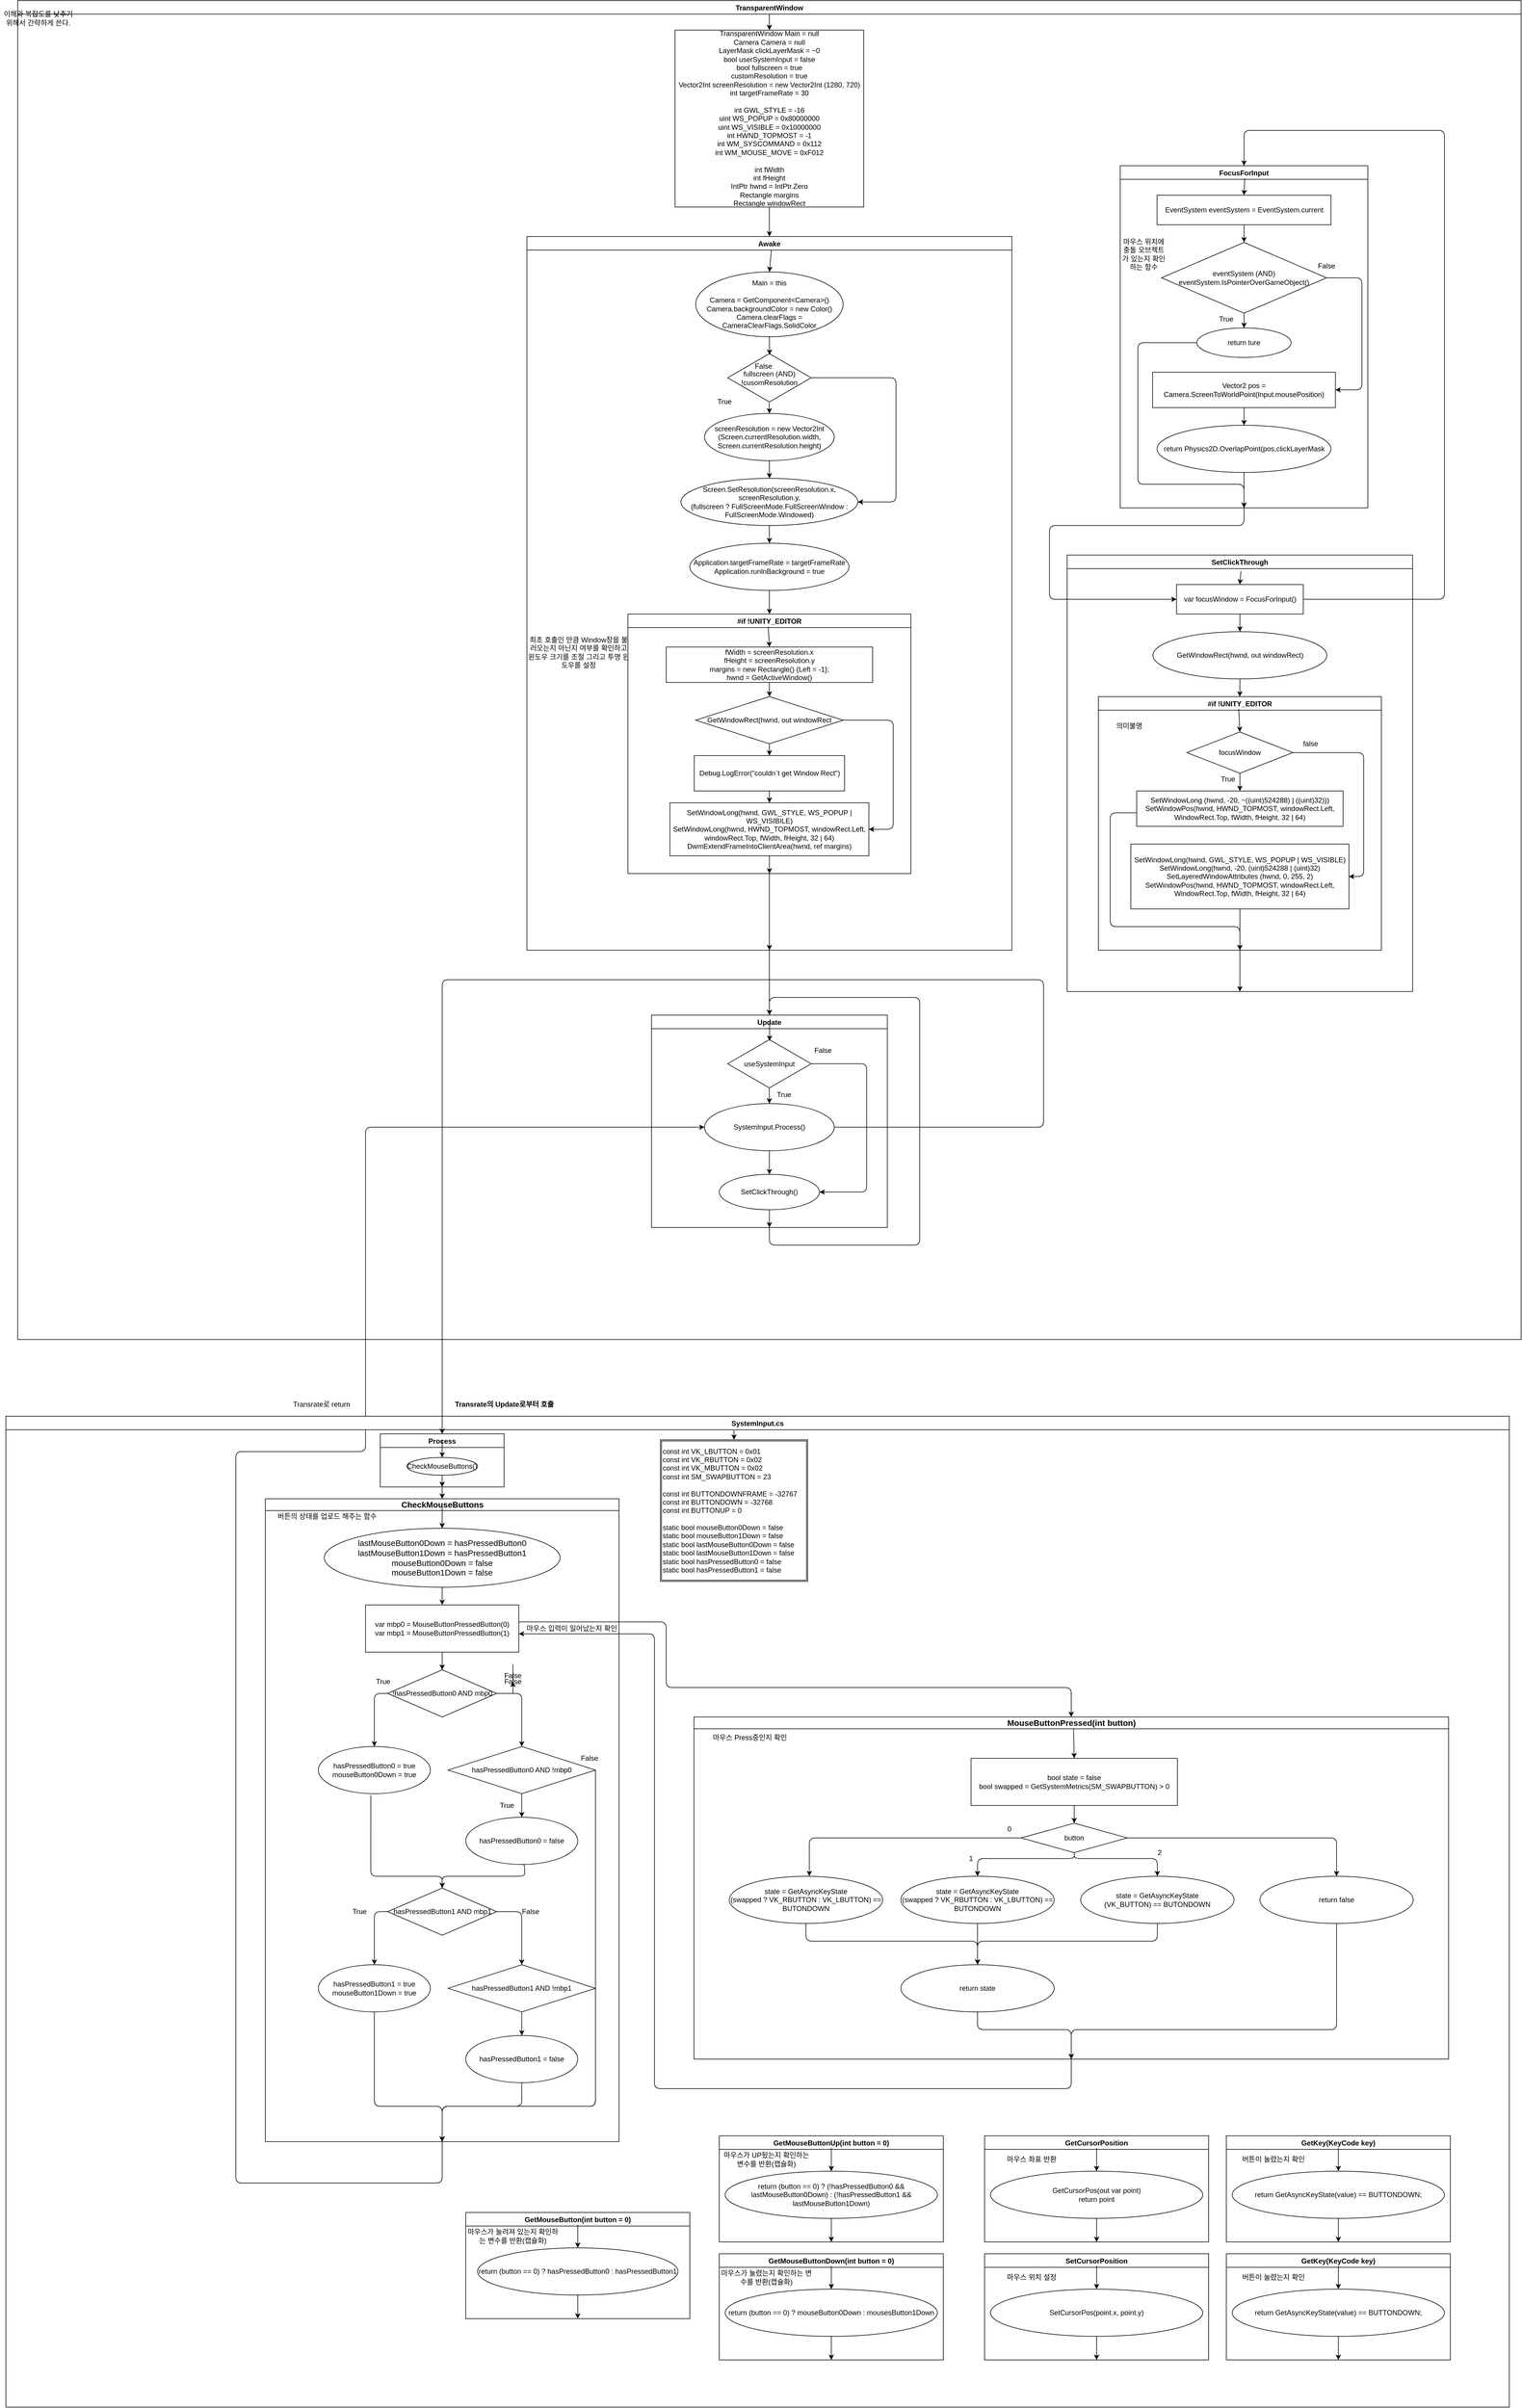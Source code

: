 <mxfile version="13.10.9" type="device"><diagram id="_ICU3we_0LzYfnn0zGnw" name="Page-1"><mxGraphModel dx="1745" dy="4807" grid="1" gridSize="10" guides="1" tooltips="1" connect="1" arrows="1" fold="1" page="1" pageScale="1" pageWidth="827" pageHeight="1169" math="0" shadow="0"><root><mxCell id="0"/><mxCell id="1" parent="0"/><mxCell id="fi1K4goTHugvQpBL9zBU-3" value="Transrate의 Update로부터 호출" style="text;html=1;resizable=0;autosize=1;align=center;verticalAlign=middle;points=[];fillColor=none;strokeColor=none;rounded=0;fontStyle=1" parent="1" vertex="1"><mxGeometry x="410" y="20" width="190" height="20" as="geometry"/></mxCell><mxCell id="DjUll8Rdv5zo5WJXBkxM-5" value="MouseButtonPressed(int button)" style="swimlane;html=1;startSize=20;horizontal=1;containerType=tree;fontSize=14;" parent="1" vertex="1"><mxGeometry x="827" y="560" width="1280" height="580" as="geometry"><mxRectangle x="760" y="190" width="250" height="20" as="alternateBounds"/></mxGeometry></mxCell><mxCell id="DjUll8Rdv5zo5WJXBkxM-8" value="bool state = false&lt;br&gt;bool swapped = GetSystemMetrics(SM_SWAPBUTTON) &amp;gt; 0" style="rounded=0;whiteSpace=wrap;html=1;" parent="DjUll8Rdv5zo5WJXBkxM-5" vertex="1"><mxGeometry x="470" y="70" width="350" height="80" as="geometry"/></mxCell><mxCell id="DjUll8Rdv5zo5WJXBkxM-16" value="" style="endArrow=classic;html=1;entryX=0.5;entryY=0;entryDx=0;entryDy=0;exitX=0.503;exitY=0.035;exitDx=0;exitDy=0;exitPerimeter=0;" parent="DjUll8Rdv5zo5WJXBkxM-5" source="DjUll8Rdv5zo5WJXBkxM-5" target="DjUll8Rdv5zo5WJXBkxM-8" edge="1"><mxGeometry width="50" height="50" relative="1" as="geometry"><mxPoint x="280" y="20" as="sourcePoint"/><mxPoint x="150" y="100" as="targetPoint"/></mxGeometry></mxCell><mxCell id="DjUll8Rdv5zo5WJXBkxM-61" value="button" style="rhombus;whiteSpace=wrap;html=1;" parent="DjUll8Rdv5zo5WJXBkxM-5" vertex="1"><mxGeometry x="555" y="180" width="180" height="50" as="geometry"/></mxCell><mxCell id="DjUll8Rdv5zo5WJXBkxM-62" value="" style="endArrow=classic;html=1;exitX=0.5;exitY=1;exitDx=0;exitDy=0;" parent="DjUll8Rdv5zo5WJXBkxM-5" source="DjUll8Rdv5zo5WJXBkxM-8" target="DjUll8Rdv5zo5WJXBkxM-61" edge="1"><mxGeometry width="50" height="50" relative="1" as="geometry"><mxPoint x="170" y="200" as="sourcePoint"/><mxPoint x="220" y="150" as="targetPoint"/></mxGeometry></mxCell><mxCell id="DjUll8Rdv5zo5WJXBkxM-63" value="state = GetAsyncKeyState&lt;br&gt;(swapped ? VK_RBUTTON : VK_LBUTTON) == BUTONDOWN" style="ellipse;whiteSpace=wrap;html=1;" parent="DjUll8Rdv5zo5WJXBkxM-5" vertex="1"><mxGeometry x="60" y="270" width="260" height="80" as="geometry"/></mxCell><mxCell id="DjUll8Rdv5zo5WJXBkxM-64" value="state = GetAsyncKeyState&lt;br&gt;(swapped ? VK_RBUTTON : VK_LBUTTON) == BUTONDOWN" style="ellipse;whiteSpace=wrap;html=1;" parent="DjUll8Rdv5zo5WJXBkxM-5" vertex="1"><mxGeometry x="351" y="270" width="260" height="80" as="geometry"/></mxCell><mxCell id="DjUll8Rdv5zo5WJXBkxM-65" value="state = GetAsyncKeyState&lt;br&gt;(VK_BUTTON) == BUTONDOWN" style="ellipse;whiteSpace=wrap;html=1;" parent="DjUll8Rdv5zo5WJXBkxM-5" vertex="1"><mxGeometry x="656" y="270" width="260" height="80" as="geometry"/></mxCell><mxCell id="DjUll8Rdv5zo5WJXBkxM-66" value="" style="edgeStyle=segmentEdgeStyle;endArrow=classic;html=1;exitX=0;exitY=0.5;exitDx=0;exitDy=0;entryX=0.522;entryY=-0.002;entryDx=0;entryDy=0;entryPerimeter=0;" parent="DjUll8Rdv5zo5WJXBkxM-5" source="DjUll8Rdv5zo5WJXBkxM-61" target="DjUll8Rdv5zo5WJXBkxM-63" edge="1"><mxGeometry width="50" height="50" relative="1" as="geometry"><mxPoint x="240" y="230" as="sourcePoint"/><mxPoint x="290" y="180" as="targetPoint"/></mxGeometry></mxCell><mxCell id="DjUll8Rdv5zo5WJXBkxM-67" value="" style="edgeStyle=segmentEdgeStyle;endArrow=classic;html=1;exitX=0.5;exitY=1;exitDx=0;exitDy=0;entryX=0.5;entryY=0;entryDx=0;entryDy=0;" parent="DjUll8Rdv5zo5WJXBkxM-5" source="DjUll8Rdv5zo5WJXBkxM-61" target="DjUll8Rdv5zo5WJXBkxM-64" edge="1"><mxGeometry width="50" height="50" relative="1" as="geometry"><mxPoint x="240" y="230" as="sourcePoint"/><mxPoint x="290" y="180" as="targetPoint"/><Array as="points"><mxPoint x="645" y="240"/><mxPoint x="481" y="240"/></Array></mxGeometry></mxCell><mxCell id="DjUll8Rdv5zo5WJXBkxM-68" value="" style="edgeStyle=segmentEdgeStyle;endArrow=classic;html=1;exitX=0.5;exitY=1;exitDx=0;exitDy=0;entryX=0.5;entryY=0;entryDx=0;entryDy=0;" parent="DjUll8Rdv5zo5WJXBkxM-5" source="DjUll8Rdv5zo5WJXBkxM-61" target="DjUll8Rdv5zo5WJXBkxM-65" edge="1"><mxGeometry width="50" height="50" relative="1" as="geometry"><mxPoint x="240" y="230" as="sourcePoint"/><mxPoint x="290" y="180" as="targetPoint"/><Array as="points"><mxPoint x="645" y="240"/><mxPoint x="786" y="240"/></Array></mxGeometry></mxCell><mxCell id="DjUll8Rdv5zo5WJXBkxM-69" value="0" style="text;html=1;strokeColor=none;fillColor=none;align=center;verticalAlign=middle;whiteSpace=wrap;rounded=0;" parent="DjUll8Rdv5zo5WJXBkxM-5" vertex="1"><mxGeometry x="515" y="180" width="40" height="20" as="geometry"/></mxCell><mxCell id="DjUll8Rdv5zo5WJXBkxM-70" value="1" style="text;html=1;strokeColor=none;fillColor=none;align=center;verticalAlign=middle;whiteSpace=wrap;rounded=0;" parent="DjUll8Rdv5zo5WJXBkxM-5" vertex="1"><mxGeometry x="450" y="230" width="40" height="20" as="geometry"/></mxCell><mxCell id="DjUll8Rdv5zo5WJXBkxM-71" value="2" style="text;html=1;strokeColor=none;fillColor=none;align=center;verticalAlign=middle;whiteSpace=wrap;rounded=0;" parent="DjUll8Rdv5zo5WJXBkxM-5" vertex="1"><mxGeometry x="770" y="220" width="40" height="20" as="geometry"/></mxCell><mxCell id="DjUll8Rdv5zo5WJXBkxM-72" value="return false" style="ellipse;whiteSpace=wrap;html=1;" parent="DjUll8Rdv5zo5WJXBkxM-5" vertex="1"><mxGeometry x="960" y="270" width="260" height="80" as="geometry"/></mxCell><mxCell id="DjUll8Rdv5zo5WJXBkxM-73" value="" style="edgeStyle=segmentEdgeStyle;endArrow=classic;html=1;exitX=1;exitY=0.5;exitDx=0;exitDy=0;entryX=0.5;entryY=0;entryDx=0;entryDy=0;" parent="DjUll8Rdv5zo5WJXBkxM-5" source="DjUll8Rdv5zo5WJXBkxM-61" target="DjUll8Rdv5zo5WJXBkxM-72" edge="1"><mxGeometry width="50" height="50" relative="1" as="geometry"><mxPoint x="950" y="390" as="sourcePoint"/><mxPoint x="1000" y="340" as="targetPoint"/></mxGeometry></mxCell><mxCell id="DjUll8Rdv5zo5WJXBkxM-74" value="" style="edgeStyle=segmentEdgeStyle;endArrow=classic;html=1;exitX=0.5;exitY=1;exitDx=0;exitDy=0;entryX=0.5;entryY=1;entryDx=0;entryDy=0;" parent="DjUll8Rdv5zo5WJXBkxM-5" source="DjUll8Rdv5zo5WJXBkxM-72" target="DjUll8Rdv5zo5WJXBkxM-5" edge="1"><mxGeometry width="50" height="50" relative="1" as="geometry"><mxPoint x="820" y="410" as="sourcePoint"/><mxPoint x="870" y="360" as="targetPoint"/><Array as="points"><mxPoint x="1090" y="530"/><mxPoint x="640" y="530"/></Array></mxGeometry></mxCell><mxCell id="DjUll8Rdv5zo5WJXBkxM-75" value="return state" style="ellipse;whiteSpace=wrap;html=1;" parent="DjUll8Rdv5zo5WJXBkxM-5" vertex="1"><mxGeometry x="351" y="420" width="260" height="80" as="geometry"/></mxCell><mxCell id="DjUll8Rdv5zo5WJXBkxM-76" value="" style="edgeStyle=segmentEdgeStyle;endArrow=classic;html=1;exitX=0.5;exitY=1;exitDx=0;exitDy=0;entryX=0.5;entryY=0;entryDx=0;entryDy=0;" parent="DjUll8Rdv5zo5WJXBkxM-5" source="DjUll8Rdv5zo5WJXBkxM-63" target="DjUll8Rdv5zo5WJXBkxM-75" edge="1"><mxGeometry width="50" height="50" relative="1" as="geometry"><mxPoint x="300" y="430" as="sourcePoint"/><mxPoint x="350" y="380" as="targetPoint"/><Array as="points"><mxPoint x="190" y="380"/><mxPoint x="481" y="380"/></Array></mxGeometry></mxCell><mxCell id="DjUll8Rdv5zo5WJXBkxM-77" value="" style="endArrow=classic;html=1;exitX=0.5;exitY=1;exitDx=0;exitDy=0;entryX=0.5;entryY=0;entryDx=0;entryDy=0;" parent="DjUll8Rdv5zo5WJXBkxM-5" source="DjUll8Rdv5zo5WJXBkxM-64" target="DjUll8Rdv5zo5WJXBkxM-75" edge="1"><mxGeometry width="50" height="50" relative="1" as="geometry"><mxPoint x="300" y="430" as="sourcePoint"/><mxPoint x="350" y="380" as="targetPoint"/></mxGeometry></mxCell><mxCell id="DjUll8Rdv5zo5WJXBkxM-78" value="" style="edgeStyle=segmentEdgeStyle;endArrow=classic;html=1;exitX=0.5;exitY=1;exitDx=0;exitDy=0;entryX=0.5;entryY=0;entryDx=0;entryDy=0;" parent="DjUll8Rdv5zo5WJXBkxM-5" source="DjUll8Rdv5zo5WJXBkxM-65" target="DjUll8Rdv5zo5WJXBkxM-75" edge="1"><mxGeometry width="50" height="50" relative="1" as="geometry"><mxPoint x="620" y="430" as="sourcePoint"/><mxPoint x="670" y="380" as="targetPoint"/><Array as="points"><mxPoint x="786" y="380"/><mxPoint x="481" y="380"/></Array></mxGeometry></mxCell><mxCell id="DjUll8Rdv5zo5WJXBkxM-79" value="" style="edgeStyle=segmentEdgeStyle;endArrow=classic;html=1;exitX=0.5;exitY=1;exitDx=0;exitDy=0;entryX=0.5;entryY=1;entryDx=0;entryDy=0;" parent="DjUll8Rdv5zo5WJXBkxM-5" source="DjUll8Rdv5zo5WJXBkxM-75" target="DjUll8Rdv5zo5WJXBkxM-5" edge="1"><mxGeometry width="50" height="50" relative="1" as="geometry"><mxPoint x="620" y="430" as="sourcePoint"/><mxPoint x="670" y="380" as="targetPoint"/><Array as="points"><mxPoint x="481" y="530"/><mxPoint x="640" y="530"/></Array></mxGeometry></mxCell><mxCell id="9za8zzwb1Bd210iolCvW-17" value="마우스 Press중인지 확인" style="text;html=1;strokeColor=none;fillColor=none;align=center;verticalAlign=middle;whiteSpace=wrap;rounded=0;" parent="DjUll8Rdv5zo5WJXBkxM-5" vertex="1"><mxGeometry x="-10" y="25" width="210" height="20" as="geometry"/></mxCell><mxCell id="DjUll8Rdv5zo5WJXBkxM-12" value="" style="edgeStyle=segmentEdgeStyle;endArrow=classic;html=1;entryX=0.5;entryY=0;entryDx=0;entryDy=0;exitX=1.002;exitY=0.36;exitDx=0;exitDy=0;exitPerimeter=0;" parent="1" source="DjUll8Rdv5zo5WJXBkxM-2" target="DjUll8Rdv5zo5WJXBkxM-5" edge="1"><mxGeometry width="50" height="50" relative="1" as="geometry"><mxPoint x="580" y="390" as="sourcePoint"/><mxPoint x="710" y="140" as="targetPoint"/><Array as="points"><mxPoint x="780" y="399"/><mxPoint x="780" y="510"/><mxPoint x="1467" y="510"/></Array></mxGeometry></mxCell><mxCell id="DjUll8Rdv5zo5WJXBkxM-15" value="" style="edgeStyle=segmentEdgeStyle;endArrow=classic;html=1;exitX=0.5;exitY=1;exitDx=0;exitDy=0;" parent="1" source="DjUll8Rdv5zo5WJXBkxM-5" target="DjUll8Rdv5zo5WJXBkxM-2" edge="1"><mxGeometry width="50" height="50" relative="1" as="geometry"><mxPoint x="1040" y="510" as="sourcePoint"/><mxPoint x="910" y="290" as="targetPoint"/><Array as="points"><mxPoint x="1467" y="1190"/><mxPoint x="760" y="1190"/><mxPoint x="760" y="419"/></Array></mxGeometry></mxCell><mxCell id="DjUll8Rdv5zo5WJXBkxM-48" value="" style="edgeStyle=segmentEdgeStyle;endArrow=classic;html=1;exitX=0.468;exitY=1.038;exitDx=0;exitDy=0;exitPerimeter=0;" parent="1" source="DjUll8Rdv5zo5WJXBkxM-19" edge="1"><mxGeometry width="50" height="50" relative="1" as="geometry"><mxPoint x="450" y="810" as="sourcePoint"/><mxPoint x="400" y="850" as="targetPoint"/><Array as="points"><mxPoint x="279" y="830"/><mxPoint x="400" y="830"/></Array></mxGeometry></mxCell><mxCell id="DjUll8Rdv5zo5WJXBkxM-53" value="" style="edgeStyle=segmentEdgeStyle;endArrow=classic;html=1;exitX=0.5;exitY=1;exitDx=0;exitDy=0;entryX=0;entryY=0.5;entryDx=0;entryDy=0;" parent="1" source="fi1K4goTHugvQpBL9zBU-30" edge="1" target="0d3wIIf0gfAj8OvVF_5_-9"><mxGeometry width="50" height="50" relative="1" as="geometry"><mxPoint x="450" y="1120" as="sourcePoint"/><mxPoint x="270" y="-20" as="targetPoint"/><Array as="points"><mxPoint x="400" y="1350"/><mxPoint x="50" y="1350"/><mxPoint x="50" y="110"/><mxPoint x="270" y="110"/><mxPoint x="270" y="-440"/></Array></mxGeometry></mxCell><mxCell id="DjUll8Rdv5zo5WJXBkxM-56" value="Transrate로 return" style="text;html=1;align=center;verticalAlign=middle;resizable=0;points=[];autosize=1;" parent="1" vertex="1"><mxGeometry x="140" y="20" width="110" height="20" as="geometry"/></mxCell><mxCell id="9za8zzwb1Bd210iolCvW-5" value="SystemInput.cs" style="swimlane;" parent="1" vertex="1"><mxGeometry x="-340" y="50" width="2550" height="1680" as="geometry"/></mxCell><mxCell id="9za8zzwb1Bd210iolCvW-6" value="const int VK_LBUTTON = 0x01&lt;br&gt;const int VK_RBUTTON = 0x02&lt;br&gt;const int VK_MBUTTON = 0x02&lt;br&gt;const int SM_SWAPBUTTON = 23&lt;br&gt;&lt;br&gt;const int BUTTONDOWNFRAME = -32767&lt;br&gt;const int BUTTONDOWN = -32768&lt;br&gt;const int BUTTONUP = 0&lt;br&gt;&lt;br&gt;static bool mouseButton0Down = false&lt;br&gt;static bool mouseButton1Down = false&lt;br&gt;static bool lastMouseButton0Down = false&lt;br&gt;static bool lastMouseButton1Down = false&lt;br&gt;static bool hasPressedButton0 = false&lt;br&gt;static bool hasPressedButton1 = false" style="shape=ext;double=1;rounded=0;whiteSpace=wrap;html=1;align=left;" parent="9za8zzwb1Bd210iolCvW-5" vertex="1"><mxGeometry x="1110" y="40" width="250" height="240" as="geometry"/></mxCell><mxCell id="9za8zzwb1Bd210iolCvW-7" value="" style="endArrow=classic;html=1;entryX=0.5;entryY=0;entryDx=0;entryDy=0;" parent="9za8zzwb1Bd210iolCvW-5" target="9za8zzwb1Bd210iolCvW-6" edge="1"><mxGeometry width="50" height="50" relative="1" as="geometry"><mxPoint x="1235" y="24" as="sourcePoint"/><mxPoint x="1000" y="230" as="targetPoint"/></mxGeometry></mxCell><mxCell id="9za8zzwb1Bd210iolCvW-12" value="GetMouseButton(int button = 0)" style="swimlane;align=center;" parent="9za8zzwb1Bd210iolCvW-5" vertex="1"><mxGeometry x="780" y="1350" width="380" height="180" as="geometry"/></mxCell><mxCell id="9za8zzwb1Bd210iolCvW-13" value="return (button == 0) ? hasPressedButton0 : hasPressedButton1" style="ellipse;whiteSpace=wrap;html=1;align=center;" parent="9za8zzwb1Bd210iolCvW-12" vertex="1"><mxGeometry x="20" y="60" width="340" height="80" as="geometry"/></mxCell><mxCell id="9za8zzwb1Bd210iolCvW-14" value="" style="endArrow=classic;html=1;entryX=0.5;entryY=0;entryDx=0;entryDy=0;exitX=0.5;exitY=0.115;exitDx=0;exitDy=0;exitPerimeter=0;" parent="9za8zzwb1Bd210iolCvW-12" source="9za8zzwb1Bd210iolCvW-12" target="9za8zzwb1Bd210iolCvW-13" edge="1"><mxGeometry width="50" height="50" relative="1" as="geometry"><mxPoint x="230" y="40" as="sourcePoint"/><mxPoint x="-90" y="-180" as="targetPoint"/></mxGeometry></mxCell><mxCell id="9za8zzwb1Bd210iolCvW-15" value="" style="endArrow=classic;html=1;exitX=0.5;exitY=1;exitDx=0;exitDy=0;entryX=0.5;entryY=1;entryDx=0;entryDy=0;" parent="9za8zzwb1Bd210iolCvW-12" source="9za8zzwb1Bd210iolCvW-13" target="9za8zzwb1Bd210iolCvW-12" edge="1"><mxGeometry width="50" height="50" relative="1" as="geometry"><mxPoint x="-140" y="-110" as="sourcePoint"/><mxPoint x="-90" y="-160" as="targetPoint"/></mxGeometry></mxCell><mxCell id="9za8zzwb1Bd210iolCvW-16" value="마우스가 눌려져 있는지 확인하는 변수를 반환(캡슐화)" style="text;html=1;strokeColor=none;fillColor=none;align=center;verticalAlign=middle;whiteSpace=wrap;rounded=0;" parent="9za8zzwb1Bd210iolCvW-12" vertex="1"><mxGeometry y="30" width="160" height="20" as="geometry"/></mxCell><mxCell id="fi1K4goTHugvQpBL9zBU-30" value="CheckMouseButtons" style="swimlane;html=1;startSize=20;horizontal=1;containerType=tree;fontSize=14;" parent="9za8zzwb1Bd210iolCvW-5" vertex="1"><mxGeometry x="440" y="140" width="600" height="1090" as="geometry"/></mxCell><mxCell id="fi1K4goTHugvQpBL9zBU-47" value="lastMouseButton0Down = hasPressedButton0&lt;br&gt;lastMouseButton1Down = hasPressedButton1&lt;br&gt;mouseButton0Down = false&lt;br&gt;mouseButton1Down = false" style="ellipse;whiteSpace=wrap;html=1;align=center;newEdgeStyle={&quot;edgeStyle&quot;:&quot;entityRelationEdgeStyle&quot;,&quot;startArrow&quot;:&quot;none&quot;,&quot;endArrow&quot;:&quot;none&quot;,&quot;segment&quot;:10,&quot;curved&quot;:1};treeFolding=1;treeMoving=1;fontSize=14;" parent="fi1K4goTHugvQpBL9zBU-30" vertex="1"><mxGeometry x="100" y="50" width="400" height="100" as="geometry"/></mxCell><mxCell id="fi1K4goTHugvQpBL9zBU-48" value="" style="endArrow=classic;html=1;fontSize=14;entryX=0.5;entryY=0;entryDx=0;entryDy=0;exitX=0.5;exitY=0.014;exitDx=0;exitDy=0;exitPerimeter=0;" parent="fi1K4goTHugvQpBL9zBU-30" source="fi1K4goTHugvQpBL9zBU-30" target="fi1K4goTHugvQpBL9zBU-47" edge="1"><mxGeometry width="50" height="50" relative="1" as="geometry"><mxPoint x="260" y="21" as="sourcePoint"/><mxPoint x="330" y="-50" as="targetPoint"/></mxGeometry></mxCell><mxCell id="DjUll8Rdv5zo5WJXBkxM-1" value="" style="rounded=0;whiteSpace=wrap;html=1;" parent="fi1K4goTHugvQpBL9zBU-30" vertex="1"><mxGeometry x="170" y="180" width="260" height="80" as="geometry"/></mxCell><mxCell id="DjUll8Rdv5zo5WJXBkxM-2" value="var mbp0 = MouseButtonPressedButton(0)&lt;br&gt;var mbp1 = MouseButtonPressedButton(1)" style="text;html=1;strokeColor=none;fillColor=none;align=center;verticalAlign=middle;whiteSpace=wrap;rounded=0;" parent="fi1K4goTHugvQpBL9zBU-30" vertex="1"><mxGeometry x="170" y="180" width="260" height="80" as="geometry"/></mxCell><mxCell id="DjUll8Rdv5zo5WJXBkxM-4" value="" style="endArrow=classic;html=1;exitX=0.5;exitY=1;exitDx=0;exitDy=0;" parent="fi1K4goTHugvQpBL9zBU-30" source="fi1K4goTHugvQpBL9zBU-47" target="DjUll8Rdv5zo5WJXBkxM-2" edge="1"><mxGeometry width="50" height="50" relative="1" as="geometry"><mxPoint x="490" y="120" as="sourcePoint"/><mxPoint x="280" y="170" as="targetPoint"/></mxGeometry></mxCell><mxCell id="DjUll8Rdv5zo5WJXBkxM-17" value="!hasPressedButton0 AND mbp0" style="rhombus;whiteSpace=wrap;html=1;" parent="fi1K4goTHugvQpBL9zBU-30" vertex="1"><mxGeometry x="207.5" y="290" width="185" height="80" as="geometry"/></mxCell><mxCell id="DjUll8Rdv5zo5WJXBkxM-18" value="" style="endArrow=classic;html=1;exitX=0.5;exitY=1;exitDx=0;exitDy=0;entryX=0.5;entryY=0;entryDx=0;entryDy=0;" parent="fi1K4goTHugvQpBL9zBU-30" source="DjUll8Rdv5zo5WJXBkxM-2" target="DjUll8Rdv5zo5WJXBkxM-17" edge="1"><mxGeometry width="50" height="50" relative="1" as="geometry"><mxPoint x="290" y="150" as="sourcePoint"/><mxPoint x="340" y="100" as="targetPoint"/></mxGeometry></mxCell><mxCell id="DjUll8Rdv5zo5WJXBkxM-19" value="hasPressedButton0 = true&lt;br&gt;mouseButton0Down = true" style="ellipse;whiteSpace=wrap;html=1;" parent="fi1K4goTHugvQpBL9zBU-30" vertex="1"><mxGeometry x="90" y="420" width="190" height="80" as="geometry"/></mxCell><mxCell id="DjUll8Rdv5zo5WJXBkxM-21" value="hasPressedButton0 AND !mbp0" style="rhombus;whiteSpace=wrap;html=1;" parent="fi1K4goTHugvQpBL9zBU-30" vertex="1"><mxGeometry x="310" y="420" width="250" height="80" as="geometry"/></mxCell><mxCell id="DjUll8Rdv5zo5WJXBkxM-22" value="" style="edgeStyle=segmentEdgeStyle;endArrow=classic;html=1;entryX=0.5;entryY=0;entryDx=0;entryDy=0;" parent="fi1K4goTHugvQpBL9zBU-30" source="DjUll8Rdv5zo5WJXBkxM-17" target="DjUll8Rdv5zo5WJXBkxM-19" edge="1"><mxGeometry width="50" height="50" relative="1" as="geometry"><mxPoint x="280" y="180" as="sourcePoint"/><mxPoint x="330" y="130" as="targetPoint"/></mxGeometry></mxCell><mxCell id="DjUll8Rdv5zo5WJXBkxM-24" value="" style="edgeStyle=segmentEdgeStyle;endArrow=classic;html=1;exitX=1;exitY=0.5;exitDx=0;exitDy=0;entryX=0.5;entryY=0;entryDx=0;entryDy=0;" parent="fi1K4goTHugvQpBL9zBU-30" source="DjUll8Rdv5zo5WJXBkxM-17" target="DjUll8Rdv5zo5WJXBkxM-21" edge="1"><mxGeometry width="50" height="50" relative="1" as="geometry"><mxPoint x="280" y="180" as="sourcePoint"/><mxPoint x="330" y="130" as="targetPoint"/></mxGeometry></mxCell><mxCell id="DjUll8Rdv5zo5WJXBkxM-26" value="False" style="text;html=1;strokeColor=none;fillColor=none;align=center;verticalAlign=middle;whiteSpace=wrap;rounded=0;" parent="fi1K4goTHugvQpBL9zBU-30" vertex="1"><mxGeometry x="400" y="300" width="40" height="20" as="geometry"/></mxCell><mxCell id="DjUll8Rdv5zo5WJXBkxM-27" value="hasPressedButton0 = false" style="ellipse;whiteSpace=wrap;html=1;" parent="fi1K4goTHugvQpBL9zBU-30" vertex="1"><mxGeometry x="340" y="540" width="190" height="80" as="geometry"/></mxCell><mxCell id="DjUll8Rdv5zo5WJXBkxM-28" value="" style="endArrow=classic;html=1;exitX=0.5;exitY=1;exitDx=0;exitDy=0;entryX=0.5;entryY=0;entryDx=0;entryDy=0;" parent="fi1K4goTHugvQpBL9zBU-30" source="DjUll8Rdv5zo5WJXBkxM-21" target="DjUll8Rdv5zo5WJXBkxM-27" edge="1"><mxGeometry width="50" height="50" relative="1" as="geometry"><mxPoint x="270" y="520" as="sourcePoint"/><mxPoint x="320" y="470" as="targetPoint"/></mxGeometry></mxCell><mxCell id="DjUll8Rdv5zo5WJXBkxM-33" value="True" style="text;html=1;strokeColor=none;fillColor=none;align=center;verticalAlign=middle;whiteSpace=wrap;rounded=0;" parent="fi1K4goTHugvQpBL9zBU-30" vertex="1"><mxGeometry x="180" y="300" width="40" height="20" as="geometry"/></mxCell><mxCell id="DjUll8Rdv5zo5WJXBkxM-34" value="False" style="text;html=1;strokeColor=none;fillColor=none;align=center;verticalAlign=middle;whiteSpace=wrap;rounded=0;" parent="fi1K4goTHugvQpBL9zBU-30" vertex="1"><mxGeometry x="530" y="430" width="40" height="20" as="geometry"/></mxCell><mxCell id="DjUll8Rdv5zo5WJXBkxM-38" value="hasPressedButton1 = false" style="ellipse;whiteSpace=wrap;html=1;" parent="fi1K4goTHugvQpBL9zBU-30" vertex="1"><mxGeometry x="340" y="910" width="190" height="80" as="geometry"/></mxCell><mxCell id="DjUll8Rdv5zo5WJXBkxM-42" value="True" style="text;html=1;strokeColor=none;fillColor=none;align=center;verticalAlign=middle;whiteSpace=wrap;rounded=0;" parent="fi1K4goTHugvQpBL9zBU-30" vertex="1"><mxGeometry x="140" y="690" width="40" height="20" as="geometry"/></mxCell><mxCell id="DjUll8Rdv5zo5WJXBkxM-43" value="False" style="text;html=1;strokeColor=none;fillColor=none;align=center;verticalAlign=middle;whiteSpace=wrap;rounded=0;" parent="fi1K4goTHugvQpBL9zBU-30" vertex="1"><mxGeometry x="430" y="690" width="40" height="20" as="geometry"/></mxCell><mxCell id="DjUll8Rdv5zo5WJXBkxM-40" value="hasPressedButton1 = true&lt;br&gt;mouseButton1Down = true" style="ellipse;whiteSpace=wrap;html=1;" parent="fi1K4goTHugvQpBL9zBU-30" vertex="1"><mxGeometry x="90" y="790" width="190" height="80" as="geometry"/></mxCell><mxCell id="DjUll8Rdv5zo5WJXBkxM-45" value="hasPressedButton1 AND !mbp1" style="rhombus;whiteSpace=wrap;html=1;" parent="fi1K4goTHugvQpBL9zBU-30" vertex="1"><mxGeometry x="310" y="790" width="250" height="80" as="geometry"/></mxCell><mxCell id="DjUll8Rdv5zo5WJXBkxM-39" value="hasPressedButton1 AND mbp1" style="rhombus;whiteSpace=wrap;html=1;" parent="fi1K4goTHugvQpBL9zBU-30" vertex="1"><mxGeometry x="207.5" y="660" width="185" height="80" as="geometry"/></mxCell><mxCell id="DjUll8Rdv5zo5WJXBkxM-41" value="" style="edgeStyle=segmentEdgeStyle;endArrow=classic;html=1;entryX=0.5;entryY=0;entryDx=0;entryDy=0;" parent="fi1K4goTHugvQpBL9zBU-30" source="DjUll8Rdv5zo5WJXBkxM-39" target="DjUll8Rdv5zo5WJXBkxM-40" edge="1"><mxGeometry width="50" height="50" relative="1" as="geometry"><mxPoint y="170" as="sourcePoint"/><mxPoint x="50" y="120" as="targetPoint"/></mxGeometry></mxCell><mxCell id="DjUll8Rdv5zo5WJXBkxM-44" value="" style="edgeStyle=segmentEdgeStyle;endArrow=classic;html=1;exitX=1;exitY=0.5;exitDx=0;exitDy=0;entryX=0.5;entryY=0;entryDx=0;entryDy=0;" parent="fi1K4goTHugvQpBL9zBU-30" source="DjUll8Rdv5zo5WJXBkxM-39" target="DjUll8Rdv5zo5WJXBkxM-45" edge="1"><mxGeometry width="50" height="50" relative="1" as="geometry"><mxPoint y="170" as="sourcePoint"/><mxPoint x="50" y="120" as="targetPoint"/></mxGeometry></mxCell><mxCell id="DjUll8Rdv5zo5WJXBkxM-46" value="True" style="text;html=1;strokeColor=none;fillColor=none;align=center;verticalAlign=middle;whiteSpace=wrap;rounded=0;" parent="fi1K4goTHugvQpBL9zBU-30" vertex="1"><mxGeometry x="390" y="510" width="40" height="20" as="geometry"/></mxCell><mxCell id="DjUll8Rdv5zo5WJXBkxM-47" value="" style="edgeStyle=segmentEdgeStyle;endArrow=classic;html=1;entryX=0.5;entryY=0;entryDx=0;entryDy=0;exitX=0.5;exitY=1;exitDx=0;exitDy=0;" parent="fi1K4goTHugvQpBL9zBU-30" source="DjUll8Rdv5zo5WJXBkxM-27" target="DjUll8Rdv5zo5WJXBkxM-39" edge="1"><mxGeometry width="50" height="50" relative="1" as="geometry"><mxPoint x="392" y="620" as="sourcePoint"/><mxPoint x="360" y="570" as="targetPoint"/><Array as="points"><mxPoint x="440" y="620"/><mxPoint x="440" y="640"/><mxPoint x="300" y="640"/></Array></mxGeometry></mxCell><mxCell id="DjUll8Rdv5zo5WJXBkxM-49" value="" style="endArrow=classic;html=1;exitX=0.5;exitY=1;exitDx=0;exitDy=0;entryX=0.5;entryY=0;entryDx=0;entryDy=0;" parent="fi1K4goTHugvQpBL9zBU-30" source="DjUll8Rdv5zo5WJXBkxM-45" target="DjUll8Rdv5zo5WJXBkxM-38" edge="1"><mxGeometry width="50" height="50" relative="1" as="geometry"><mxPoint x="310" y="620" as="sourcePoint"/><mxPoint x="360" y="570" as="targetPoint"/></mxGeometry></mxCell><mxCell id="DjUll8Rdv5zo5WJXBkxM-50" value="" style="edgeStyle=segmentEdgeStyle;endArrow=classic;html=1;exitX=0.5;exitY=1;exitDx=0;exitDy=0;entryX=0.5;entryY=1;entryDx=0;entryDy=0;" parent="fi1K4goTHugvQpBL9zBU-30" source="DjUll8Rdv5zo5WJXBkxM-38" target="fi1K4goTHugvQpBL9zBU-30" edge="1"><mxGeometry width="50" height="50" relative="1" as="geometry"><mxPoint x="310" y="830" as="sourcePoint"/><mxPoint x="320" y="1090" as="targetPoint"/><Array as="points"><mxPoint x="435" y="1030"/><mxPoint x="300" y="1030"/></Array></mxGeometry></mxCell><mxCell id="9za8zzwb1Bd210iolCvW-1" value="마우스 입력이 일어났는지 확인" style="text;html=1;strokeColor=none;fillColor=none;align=center;verticalAlign=middle;whiteSpace=wrap;rounded=0;" parent="fi1K4goTHugvQpBL9zBU-30" vertex="1"><mxGeometry x="430" y="210" width="180" height="20" as="geometry"/></mxCell><mxCell id="DjUll8Rdv5zo5WJXBkxM-51" value="" style="edgeStyle=segmentEdgeStyle;endArrow=classic;html=1;exitX=0.5;exitY=1;exitDx=0;exitDy=0;entryX=0.5;entryY=1;entryDx=0;entryDy=0;" parent="fi1K4goTHugvQpBL9zBU-30" source="DjUll8Rdv5zo5WJXBkxM-40" target="fi1K4goTHugvQpBL9zBU-30" edge="1"><mxGeometry width="50" height="50" relative="1" as="geometry"><mxPoint x="350" y="830" as="sourcePoint"/><mxPoint x="320" y="1090" as="targetPoint"/><Array as="points"><mxPoint x="185" y="1030"/><mxPoint x="300" y="1030"/></Array></mxGeometry></mxCell><mxCell id="9za8zzwb1Bd210iolCvW-2" value="" style="edgeStyle=segmentEdgeStyle;endArrow=classic;html=1;exitX=1;exitY=0.5;exitDx=0;exitDy=0;entryX=0.5;entryY=1;entryDx=0;entryDy=0;" parent="fi1K4goTHugvQpBL9zBU-30" source="DjUll8Rdv5zo5WJXBkxM-21" target="fi1K4goTHugvQpBL9zBU-30" edge="1"><mxGeometry width="50" height="50" relative="1" as="geometry"><mxPoint x="260" y="760" as="sourcePoint"/><mxPoint x="560" y="780" as="targetPoint"/><Array as="points"><mxPoint x="560" y="1030"/><mxPoint x="300" y="1030"/></Array></mxGeometry></mxCell><mxCell id="9za8zzwb1Bd210iolCvW-3" value="" style="edgeStyle=segmentEdgeStyle;endArrow=classic;html=1;exitX=1;exitY=0.5;exitDx=0;exitDy=0;entryX=0.5;entryY=1;entryDx=0;entryDy=0;" parent="fi1K4goTHugvQpBL9zBU-30" source="DjUll8Rdv5zo5WJXBkxM-45" target="fi1K4goTHugvQpBL9zBU-30" edge="1"><mxGeometry width="50" height="50" relative="1" as="geometry"><mxPoint x="260" y="660" as="sourcePoint"/><mxPoint x="310" y="610" as="targetPoint"/><Array as="points"><mxPoint x="560" y="830"/><mxPoint x="560" y="1030"/><mxPoint x="300" y="1030"/></Array></mxGeometry></mxCell><mxCell id="9za8zzwb1Bd210iolCvW-19" value="버튼의 상태를 업로드 해주는 함수" style="text;html=1;strokeColor=none;fillColor=none;align=center;verticalAlign=middle;whiteSpace=wrap;rounded=0;" parent="fi1K4goTHugvQpBL9zBU-30" vertex="1"><mxGeometry y="20" width="210" height="20" as="geometry"/></mxCell><mxCell id="9za8zzwb1Bd210iolCvW-55" value="" style="edgeStyle=orthogonalEdgeStyle;rounded=0;orthogonalLoop=1;jettySize=auto;html=1;" parent="fi1K4goTHugvQpBL9zBU-30" source="DjUll8Rdv5zo5WJXBkxM-26" target="9za8zzwb1Bd210iolCvW-56" edge="1"><mxGeometry relative="1" as="geometry"/></mxCell><mxCell id="9za8zzwb1Bd210iolCvW-56" value="False" style="text;html=1;strokeColor=none;fillColor=none;align=center;verticalAlign=middle;whiteSpace=wrap;rounded=0;" parent="fi1K4goTHugvQpBL9zBU-30" vertex="1"><mxGeometry x="400" y="290" width="40" height="20" as="geometry"/></mxCell><mxCell id="9za8zzwb1Bd210iolCvW-20" value="GetMouseButtonDown(int button = 0)" style="swimlane;align=center;" parent="9za8zzwb1Bd210iolCvW-5" vertex="1"><mxGeometry x="1210" y="1420" width="380" height="180" as="geometry"/></mxCell><mxCell id="9za8zzwb1Bd210iolCvW-21" value="return (button == 0) ? mouseButton0Down : mousesButton1Down" style="ellipse;whiteSpace=wrap;html=1;align=center;" parent="9za8zzwb1Bd210iolCvW-20" vertex="1"><mxGeometry x="10" y="60" width="360" height="80" as="geometry"/></mxCell><mxCell id="9za8zzwb1Bd210iolCvW-22" value="" style="endArrow=classic;html=1;entryX=0.5;entryY=0;entryDx=0;entryDy=0;exitX=0.5;exitY=0.115;exitDx=0;exitDy=0;exitPerimeter=0;" parent="9za8zzwb1Bd210iolCvW-20" source="9za8zzwb1Bd210iolCvW-20" target="9za8zzwb1Bd210iolCvW-21" edge="1"><mxGeometry width="50" height="50" relative="1" as="geometry"><mxPoint x="230" y="40" as="sourcePoint"/><mxPoint x="-90" y="-180" as="targetPoint"/></mxGeometry></mxCell><mxCell id="9za8zzwb1Bd210iolCvW-23" value="" style="endArrow=classic;html=1;exitX=0.5;exitY=1;exitDx=0;exitDy=0;entryX=0.5;entryY=1;entryDx=0;entryDy=0;" parent="9za8zzwb1Bd210iolCvW-20" source="9za8zzwb1Bd210iolCvW-21" target="9za8zzwb1Bd210iolCvW-20" edge="1"><mxGeometry width="50" height="50" relative="1" as="geometry"><mxPoint x="-140" y="-110" as="sourcePoint"/><mxPoint x="-90" y="-160" as="targetPoint"/></mxGeometry></mxCell><mxCell id="9za8zzwb1Bd210iolCvW-24" value="마우스가 눌렸는지 확인하는 변수를 반환(캡슐화)" style="text;html=1;strokeColor=none;fillColor=none;align=center;verticalAlign=middle;whiteSpace=wrap;rounded=0;" parent="9za8zzwb1Bd210iolCvW-20" vertex="1"><mxGeometry y="30" width="160" height="20" as="geometry"/></mxCell><mxCell id="9za8zzwb1Bd210iolCvW-25" value="GetMouseButtonUp(int button = 0)" style="swimlane;align=center;" parent="9za8zzwb1Bd210iolCvW-5" vertex="1"><mxGeometry x="1210" y="1220" width="380" height="180" as="geometry"/></mxCell><mxCell id="9za8zzwb1Bd210iolCvW-26" value="return (button == 0) ? (!hasPressedButton0 &amp;amp;&amp;amp; lastMouseButton0Down) : (!hasPressedButton1 &amp;amp;&amp;amp; lastMouseButton1Down)" style="ellipse;whiteSpace=wrap;html=1;align=center;" parent="9za8zzwb1Bd210iolCvW-25" vertex="1"><mxGeometry x="10" y="60" width="360" height="80" as="geometry"/></mxCell><mxCell id="9za8zzwb1Bd210iolCvW-27" value="" style="endArrow=classic;html=1;entryX=0.5;entryY=0;entryDx=0;entryDy=0;exitX=0.5;exitY=0.115;exitDx=0;exitDy=0;exitPerimeter=0;" parent="9za8zzwb1Bd210iolCvW-25" source="9za8zzwb1Bd210iolCvW-25" target="9za8zzwb1Bd210iolCvW-26" edge="1"><mxGeometry width="50" height="50" relative="1" as="geometry"><mxPoint x="230" y="40" as="sourcePoint"/><mxPoint x="-90" y="-180" as="targetPoint"/></mxGeometry></mxCell><mxCell id="9za8zzwb1Bd210iolCvW-28" value="" style="endArrow=classic;html=1;exitX=0.5;exitY=1;exitDx=0;exitDy=0;entryX=0.5;entryY=1;entryDx=0;entryDy=0;" parent="9za8zzwb1Bd210iolCvW-25" source="9za8zzwb1Bd210iolCvW-26" target="9za8zzwb1Bd210iolCvW-25" edge="1"><mxGeometry width="50" height="50" relative="1" as="geometry"><mxPoint x="-140" y="-110" as="sourcePoint"/><mxPoint x="-90" y="-160" as="targetPoint"/></mxGeometry></mxCell><mxCell id="9za8zzwb1Bd210iolCvW-29" value="마우스가 UP됬는지 확인하는 변수를 반환(캡슐화)" style="text;html=1;strokeColor=none;fillColor=none;align=center;verticalAlign=middle;whiteSpace=wrap;rounded=0;" parent="9za8zzwb1Bd210iolCvW-25" vertex="1"><mxGeometry y="30" width="160" height="20" as="geometry"/></mxCell><mxCell id="9za8zzwb1Bd210iolCvW-30" value="GetCursorPosition" style="swimlane;align=center;" parent="9za8zzwb1Bd210iolCvW-5" vertex="1"><mxGeometry x="1660" y="1220" width="380" height="180" as="geometry"/></mxCell><mxCell id="9za8zzwb1Bd210iolCvW-31" value="GetCursorPos(out var point)&lt;br&gt;return point" style="ellipse;whiteSpace=wrap;html=1;align=center;" parent="9za8zzwb1Bd210iolCvW-30" vertex="1"><mxGeometry x="10" y="60" width="360" height="80" as="geometry"/></mxCell><mxCell id="9za8zzwb1Bd210iolCvW-32" value="" style="endArrow=classic;html=1;entryX=0.5;entryY=0;entryDx=0;entryDy=0;exitX=0.5;exitY=0.115;exitDx=0;exitDy=0;exitPerimeter=0;" parent="9za8zzwb1Bd210iolCvW-30" source="9za8zzwb1Bd210iolCvW-30" target="9za8zzwb1Bd210iolCvW-31" edge="1"><mxGeometry width="50" height="50" relative="1" as="geometry"><mxPoint x="230" y="40" as="sourcePoint"/><mxPoint x="-90" y="-180" as="targetPoint"/></mxGeometry></mxCell><mxCell id="9za8zzwb1Bd210iolCvW-33" value="" style="endArrow=classic;html=1;exitX=0.5;exitY=1;exitDx=0;exitDy=0;entryX=0.5;entryY=1;entryDx=0;entryDy=0;" parent="9za8zzwb1Bd210iolCvW-30" source="9za8zzwb1Bd210iolCvW-31" target="9za8zzwb1Bd210iolCvW-30" edge="1"><mxGeometry width="50" height="50" relative="1" as="geometry"><mxPoint x="-140" y="-110" as="sourcePoint"/><mxPoint x="-90" y="-160" as="targetPoint"/></mxGeometry></mxCell><mxCell id="9za8zzwb1Bd210iolCvW-34" value="마우스 좌표 반환" style="text;html=1;strokeColor=none;fillColor=none;align=center;verticalAlign=middle;whiteSpace=wrap;rounded=0;" parent="9za8zzwb1Bd210iolCvW-30" vertex="1"><mxGeometry y="30" width="160" height="20" as="geometry"/></mxCell><mxCell id="9za8zzwb1Bd210iolCvW-35" value="SetCursorPosition" style="swimlane;align=center;" parent="9za8zzwb1Bd210iolCvW-5" vertex="1"><mxGeometry x="1660" y="1420" width="380" height="180" as="geometry"/></mxCell><mxCell id="9za8zzwb1Bd210iolCvW-36" value="SetCursorPos(point.x, point.y)" style="ellipse;whiteSpace=wrap;html=1;align=center;" parent="9za8zzwb1Bd210iolCvW-35" vertex="1"><mxGeometry x="10" y="60" width="360" height="80" as="geometry"/></mxCell><mxCell id="9za8zzwb1Bd210iolCvW-37" value="" style="endArrow=classic;html=1;entryX=0.5;entryY=0;entryDx=0;entryDy=0;exitX=0.5;exitY=0.115;exitDx=0;exitDy=0;exitPerimeter=0;" parent="9za8zzwb1Bd210iolCvW-35" source="9za8zzwb1Bd210iolCvW-35" target="9za8zzwb1Bd210iolCvW-36" edge="1"><mxGeometry width="50" height="50" relative="1" as="geometry"><mxPoint x="230" y="40" as="sourcePoint"/><mxPoint x="-90" y="-180" as="targetPoint"/></mxGeometry></mxCell><mxCell id="9za8zzwb1Bd210iolCvW-38" value="" style="endArrow=classic;html=1;exitX=0.5;exitY=1;exitDx=0;exitDy=0;entryX=0.5;entryY=1;entryDx=0;entryDy=0;" parent="9za8zzwb1Bd210iolCvW-35" source="9za8zzwb1Bd210iolCvW-36" target="9za8zzwb1Bd210iolCvW-35" edge="1"><mxGeometry width="50" height="50" relative="1" as="geometry"><mxPoint x="-140" y="-110" as="sourcePoint"/><mxPoint x="-90" y="-160" as="targetPoint"/></mxGeometry></mxCell><mxCell id="9za8zzwb1Bd210iolCvW-39" value="마우스 위치 설정" style="text;html=1;strokeColor=none;fillColor=none;align=center;verticalAlign=middle;whiteSpace=wrap;rounded=0;" parent="9za8zzwb1Bd210iolCvW-35" vertex="1"><mxGeometry y="30" width="160" height="20" as="geometry"/></mxCell><mxCell id="9za8zzwb1Bd210iolCvW-40" value="Process" style="swimlane;align=center;" parent="9za8zzwb1Bd210iolCvW-5" vertex="1"><mxGeometry x="635" y="30" width="210" height="90" as="geometry"/></mxCell><mxCell id="9za8zzwb1Bd210iolCvW-41" value="CheckMouseButtons()" style="ellipse;whiteSpace=wrap;html=1;align=center;" parent="9za8zzwb1Bd210iolCvW-40" vertex="1"><mxGeometry x="45" y="40" width="120" height="30" as="geometry"/></mxCell><mxCell id="9za8zzwb1Bd210iolCvW-42" value="" style="endArrow=classic;html=1;entryX=0.5;entryY=0;entryDx=0;entryDy=0;exitX=0.5;exitY=0.115;exitDx=0;exitDy=0;exitPerimeter=0;" parent="9za8zzwb1Bd210iolCvW-40" source="9za8zzwb1Bd210iolCvW-40" target="9za8zzwb1Bd210iolCvW-41" edge="1"><mxGeometry width="50" height="50" relative="1" as="geometry"><mxPoint x="230" y="40" as="sourcePoint"/><mxPoint x="-90" y="-180" as="targetPoint"/></mxGeometry></mxCell><mxCell id="9za8zzwb1Bd210iolCvW-43" value="" style="endArrow=classic;html=1;exitX=0.5;exitY=1;exitDx=0;exitDy=0;entryX=0.5;entryY=1;entryDx=0;entryDy=0;" parent="9za8zzwb1Bd210iolCvW-40" source="9za8zzwb1Bd210iolCvW-41" target="9za8zzwb1Bd210iolCvW-40" edge="1"><mxGeometry width="50" height="50" relative="1" as="geometry"><mxPoint x="-140" y="-110" as="sourcePoint"/><mxPoint x="-90" y="-160" as="targetPoint"/></mxGeometry></mxCell><mxCell id="fi1K4goTHugvQpBL9zBU-7" value="" style="endArrow=classic;html=1;fontSize=14;exitX=0.5;exitY=1;exitDx=0;exitDy=0;entryX=0.5;entryY=0;entryDx=0;entryDy=0;" parent="9za8zzwb1Bd210iolCvW-5" source="9za8zzwb1Bd210iolCvW-40" target="fi1K4goTHugvQpBL9zBU-30" edge="1"><mxGeometry width="50" height="50" relative="1" as="geometry"><mxPoint x="740" y="90" as="sourcePoint"/><mxPoint x="740" y="140" as="targetPoint"/></mxGeometry></mxCell><mxCell id="9za8zzwb1Bd210iolCvW-45" value="GetKey(KeyCode key)" style="swimlane;align=center;" parent="9za8zzwb1Bd210iolCvW-5" vertex="1"><mxGeometry x="2070" y="1220" width="380" height="180" as="geometry"/></mxCell><mxCell id="9za8zzwb1Bd210iolCvW-46" value="return GetAsyncKeyState(value) == BUTTONDOWN;" style="ellipse;whiteSpace=wrap;html=1;align=center;" parent="9za8zzwb1Bd210iolCvW-45" vertex="1"><mxGeometry x="10" y="60" width="360" height="80" as="geometry"/></mxCell><mxCell id="9za8zzwb1Bd210iolCvW-47" value="" style="endArrow=classic;html=1;entryX=0.5;entryY=0;entryDx=0;entryDy=0;exitX=0.5;exitY=0.115;exitDx=0;exitDy=0;exitPerimeter=0;" parent="9za8zzwb1Bd210iolCvW-45" source="9za8zzwb1Bd210iolCvW-45" target="9za8zzwb1Bd210iolCvW-46" edge="1"><mxGeometry width="50" height="50" relative="1" as="geometry"><mxPoint x="230" y="40" as="sourcePoint"/><mxPoint x="-90" y="-180" as="targetPoint"/></mxGeometry></mxCell><mxCell id="9za8zzwb1Bd210iolCvW-48" value="" style="endArrow=classic;html=1;exitX=0.5;exitY=1;exitDx=0;exitDy=0;entryX=0.5;entryY=1;entryDx=0;entryDy=0;" parent="9za8zzwb1Bd210iolCvW-45" source="9za8zzwb1Bd210iolCvW-46" target="9za8zzwb1Bd210iolCvW-45" edge="1"><mxGeometry width="50" height="50" relative="1" as="geometry"><mxPoint x="-140" y="-110" as="sourcePoint"/><mxPoint x="-90" y="-160" as="targetPoint"/></mxGeometry></mxCell><mxCell id="9za8zzwb1Bd210iolCvW-49" value="버튼이 눌렸는지 확인" style="text;html=1;strokeColor=none;fillColor=none;align=center;verticalAlign=middle;whiteSpace=wrap;rounded=0;" parent="9za8zzwb1Bd210iolCvW-45" vertex="1"><mxGeometry y="30" width="160" height="20" as="geometry"/></mxCell><mxCell id="9za8zzwb1Bd210iolCvW-50" value="GetKey(KeyCode key)" style="swimlane;align=center;" parent="9za8zzwb1Bd210iolCvW-5" vertex="1"><mxGeometry x="2070" y="1420" width="380" height="180" as="geometry"/></mxCell><mxCell id="9za8zzwb1Bd210iolCvW-51" value="return GetAsyncKeyState(value) == BUTTONDOWN;" style="ellipse;whiteSpace=wrap;html=1;align=center;" parent="9za8zzwb1Bd210iolCvW-50" vertex="1"><mxGeometry x="10" y="60" width="360" height="80" as="geometry"/></mxCell><mxCell id="9za8zzwb1Bd210iolCvW-52" value="" style="endArrow=classic;html=1;entryX=0.5;entryY=0;entryDx=0;entryDy=0;exitX=0.5;exitY=0.115;exitDx=0;exitDy=0;exitPerimeter=0;" parent="9za8zzwb1Bd210iolCvW-50" source="9za8zzwb1Bd210iolCvW-50" target="9za8zzwb1Bd210iolCvW-51" edge="1"><mxGeometry width="50" height="50" relative="1" as="geometry"><mxPoint x="230" y="40" as="sourcePoint"/><mxPoint x="-90" y="-180" as="targetPoint"/></mxGeometry></mxCell><mxCell id="9za8zzwb1Bd210iolCvW-53" value="" style="endArrow=classic;html=1;exitX=0.5;exitY=1;exitDx=0;exitDy=0;entryX=0.5;entryY=1;entryDx=0;entryDy=0;" parent="9za8zzwb1Bd210iolCvW-50" source="9za8zzwb1Bd210iolCvW-51" target="9za8zzwb1Bd210iolCvW-50" edge="1"><mxGeometry width="50" height="50" relative="1" as="geometry"><mxPoint x="-140" y="-110" as="sourcePoint"/><mxPoint x="-90" y="-160" as="targetPoint"/></mxGeometry></mxCell><mxCell id="9za8zzwb1Bd210iolCvW-54" value="버튼이 눌렸는지 확인" style="text;html=1;strokeColor=none;fillColor=none;align=center;verticalAlign=middle;whiteSpace=wrap;rounded=0;" parent="9za8zzwb1Bd210iolCvW-50" vertex="1"><mxGeometry y="30" width="160" height="20" as="geometry"/></mxCell><mxCell id="n9R0fad0k1m8Qc6cHPac-5" value="TransparentWindow" style="swimlane;" parent="1" vertex="1"><mxGeometry x="-320" y="-2350" width="2550" height="2270" as="geometry"/></mxCell><mxCell id="n9R0fad0k1m8Qc6cHPac-6" value="Awake" style="swimlane;" parent="n9R0fad0k1m8Qc6cHPac-5" vertex="1"><mxGeometry x="863.75" y="400" width="822.5" height="1210" as="geometry"/></mxCell><mxCell id="n9R0fad0k1m8Qc6cHPac-16" value="Main = this&lt;br&gt;&lt;br&gt;Camera = GetComponent&amp;lt;Camera&amp;gt;()&lt;br&gt;Camera.backgroundColor = new Color()&lt;br&gt;Camera.clearFlags = CameraClearFlags.SolidColor" style="ellipse;whiteSpace=wrap;html=1;" parent="n9R0fad0k1m8Qc6cHPac-6" vertex="1"><mxGeometry x="286.25" y="60" width="250" height="110" as="geometry"/></mxCell><mxCell id="n9R0fad0k1m8Qc6cHPac-17" value="" style="endArrow=classic;html=1;entryX=0.5;entryY=0;entryDx=0;entryDy=0;exitX=0.504;exitY=0.019;exitDx=0;exitDy=0;exitPerimeter=0;" parent="n9R0fad0k1m8Qc6cHPac-6" source="n9R0fad0k1m8Qc6cHPac-6" target="n9R0fad0k1m8Qc6cHPac-16" edge="1"><mxGeometry width="50" height="50" relative="1" as="geometry"><mxPoint x="235" y="40" as="sourcePoint"/><mxPoint x="245" y="40" as="targetPoint"/></mxGeometry></mxCell><mxCell id="n9R0fad0k1m8Qc6cHPac-20" value="fullscreen (AND) !cusomResolution" style="html=1;whiteSpace=wrap;aspect=fixed;shape=isoRectangle;" parent="n9R0fad0k1m8Qc6cHPac-6" vertex="1"><mxGeometry x="340.42" y="197" width="141.67" height="85" as="geometry"/></mxCell><mxCell id="n9R0fad0k1m8Qc6cHPac-21" value="" style="endArrow=classic;html=1;exitX=0.5;exitY=1;exitDx=0;exitDy=0;entryX=0.502;entryY=0.042;entryDx=0;entryDy=0;entryPerimeter=0;" parent="n9R0fad0k1m8Qc6cHPac-6" source="n9R0fad0k1m8Qc6cHPac-16" target="n9R0fad0k1m8Qc6cHPac-20" edge="1"><mxGeometry width="50" height="50" relative="1" as="geometry"><mxPoint x="195" y="200" as="sourcePoint"/><mxPoint x="245" y="150" as="targetPoint"/></mxGeometry></mxCell><mxCell id="n9R0fad0k1m8Qc6cHPac-22" value="screenResolution = new Vector2Int (Screen.currentResolution.width, Screen.currentResolution.height)" style="ellipse;whiteSpace=wrap;html=1;" parent="n9R0fad0k1m8Qc6cHPac-6" vertex="1"><mxGeometry x="301.25" y="300" width="220" height="80" as="geometry"/></mxCell><mxCell id="n9R0fad0k1m8Qc6cHPac-23" value="" style="endArrow=classic;html=1;exitX=0.498;exitY=0.99;exitDx=0;exitDy=0;exitPerimeter=0;entryX=0.5;entryY=0;entryDx=0;entryDy=0;" parent="n9R0fad0k1m8Qc6cHPac-6" source="n9R0fad0k1m8Qc6cHPac-20" target="n9R0fad0k1m8Qc6cHPac-22" edge="1"><mxGeometry width="50" height="50" relative="1" as="geometry"><mxPoint x="215" y="300" as="sourcePoint"/><mxPoint x="265" y="250" as="targetPoint"/></mxGeometry></mxCell><mxCell id="n9R0fad0k1m8Qc6cHPac-24" value="Screen.SetResolution(screenResolution.x, screenResolution.y, &lt;br&gt;(fullscreen ? FullScreenMode.FullScreenWindow : FullScreenMode.Windowed)" style="ellipse;whiteSpace=wrap;html=1;" parent="n9R0fad0k1m8Qc6cHPac-6" vertex="1"><mxGeometry x="261.25" y="410" width="300" height="80" as="geometry"/></mxCell><mxCell id="n9R0fad0k1m8Qc6cHPac-25" value="" style="endArrow=classic;html=1;exitX=0.5;exitY=1;exitDx=0;exitDy=0;entryX=0.5;entryY=0;entryDx=0;entryDy=0;" parent="n9R0fad0k1m8Qc6cHPac-6" source="n9R0fad0k1m8Qc6cHPac-22" target="n9R0fad0k1m8Qc6cHPac-24" edge="1"><mxGeometry width="50" height="50" relative="1" as="geometry"><mxPoint x="225" y="270" as="sourcePoint"/><mxPoint x="275" y="220" as="targetPoint"/></mxGeometry></mxCell><mxCell id="n9R0fad0k1m8Qc6cHPac-26" value="" style="edgeStyle=segmentEdgeStyle;endArrow=classic;html=1;exitX=1.002;exitY=0.499;exitDx=0;exitDy=0;exitPerimeter=0;entryX=1;entryY=0.5;entryDx=0;entryDy=0;" parent="n9R0fad0k1m8Qc6cHPac-6" source="n9R0fad0k1m8Qc6cHPac-20" target="n9R0fad0k1m8Qc6cHPac-24" edge="1"><mxGeometry width="50" height="50" relative="1" as="geometry"><mxPoint x="225" y="270" as="sourcePoint"/><mxPoint x="275" y="220" as="targetPoint"/><Array as="points"><mxPoint x="626" y="239"/><mxPoint x="626" y="450"/></Array></mxGeometry></mxCell><mxCell id="n9R0fad0k1m8Qc6cHPac-27" value="True" style="text;html=1;strokeColor=none;fillColor=none;align=center;verticalAlign=middle;whiteSpace=wrap;rounded=0;" parent="n9R0fad0k1m8Qc6cHPac-6" vertex="1"><mxGeometry x="315" y="270" width="40" height="20" as="geometry"/></mxCell><mxCell id="n9R0fad0k1m8Qc6cHPac-28" value="False" style="text;html=1;strokeColor=none;fillColor=none;align=center;verticalAlign=middle;whiteSpace=wrap;rounded=0;" parent="n9R0fad0k1m8Qc6cHPac-6" vertex="1"><mxGeometry x="380.84" y="210" width="40" height="20" as="geometry"/></mxCell><mxCell id="0d3wIIf0gfAj8OvVF_5_-1" value="Application.targetFrameRate = targetFrameRate&lt;br&gt;Application.runlnBackground = true" style="ellipse;whiteSpace=wrap;html=1;" vertex="1" parent="n9R0fad0k1m8Qc6cHPac-6"><mxGeometry x="276.26" y="520" width="270" height="80" as="geometry"/></mxCell><mxCell id="0d3wIIf0gfAj8OvVF_5_-2" value="" style="endArrow=classic;html=1;exitX=0.5;exitY=1;exitDx=0;exitDy=0;entryX=0.5;entryY=0;entryDx=0;entryDy=0;" edge="1" parent="n9R0fad0k1m8Qc6cHPac-6" source="n9R0fad0k1m8Qc6cHPac-24" target="0d3wIIf0gfAj8OvVF_5_-1"><mxGeometry width="50" height="50" relative="1" as="geometry"><mxPoint x="215" y="300" as="sourcePoint"/><mxPoint x="265" y="250" as="targetPoint"/></mxGeometry></mxCell><mxCell id="0d3wIIf0gfAj8OvVF_5_-78" value="#if !UNITY_EDITOR" style="swimlane;startSize=23;" vertex="1" parent="n9R0fad0k1m8Qc6cHPac-6"><mxGeometry x="171.26" y="640" width="480" height="440" as="geometry"/></mxCell><mxCell id="0d3wIIf0gfAj8OvVF_5_-80" value="" style="endArrow=classic;html=1;entryX=0.5;entryY=0;entryDx=0;entryDy=0;exitX=0.496;exitY=0.049;exitDx=0;exitDy=0;exitPerimeter=0;" edge="1" parent="0d3wIIf0gfAj8OvVF_5_-78" source="0d3wIIf0gfAj8OvVF_5_-78" target="0d3wIIf0gfAj8OvVF_5_-82"><mxGeometry width="50" height="50" relative="1" as="geometry"><mxPoint x="240" y="30" as="sourcePoint"/><mxPoint x="240" y="60.0" as="targetPoint"/></mxGeometry></mxCell><mxCell id="0d3wIIf0gfAj8OvVF_5_-82" value="fWidth = screenResolution.x&lt;br&gt;fHeight = screenResolution.y&lt;br&gt;margins = new Rectangle() {Left = -1};&lt;br&gt;hwnd = GetActiveWindow()" style="rounded=0;whiteSpace=wrap;html=1;" vertex="1" parent="0d3wIIf0gfAj8OvVF_5_-78"><mxGeometry x="65" y="56" width="350" height="60" as="geometry"/></mxCell><mxCell id="0d3wIIf0gfAj8OvVF_5_-83" value="Debug.LogError(&quot;couldn`t get Window Rect&quot;)" style="rounded=0;whiteSpace=wrap;html=1;" vertex="1" parent="0d3wIIf0gfAj8OvVF_5_-78"><mxGeometry x="112.5" y="240" width="255" height="60" as="geometry"/></mxCell><mxCell id="0d3wIIf0gfAj8OvVF_5_-89" value="GetWindowRect(hwnd, out windowRect" style="rhombus;whiteSpace=wrap;html=1;" vertex="1" parent="0d3wIIf0gfAj8OvVF_5_-78"><mxGeometry x="115" y="140" width="250" height="80" as="geometry"/></mxCell><mxCell id="0d3wIIf0gfAj8OvVF_5_-90" value="" style="endArrow=classic;html=1;exitX=0.5;exitY=1;exitDx=0;exitDy=0;entryX=0.5;entryY=0;entryDx=0;entryDy=0;" edge="1" parent="0d3wIIf0gfAj8OvVF_5_-78" source="0d3wIIf0gfAj8OvVF_5_-82" target="0d3wIIf0gfAj8OvVF_5_-89"><mxGeometry width="50" height="50" relative="1" as="geometry"><mxPoint x="200" y="90" as="sourcePoint"/><mxPoint x="250" y="40" as="targetPoint"/></mxGeometry></mxCell><mxCell id="0d3wIIf0gfAj8OvVF_5_-91" value="SetWindowLong(hwnd, GWL_STYLE, WS_POPUP | WS_VISIBILE)&lt;br&gt;SetWindowLong(hwnd, HWND_TOPMOST, windowRect.Left, windowRect.Top, fWidth, fHeight, 32 | 64)&lt;br&gt;DwmExtendFrameIntoClientArea(hwnd, ref margins)" style="rounded=0;whiteSpace=wrap;html=1;" vertex="1" parent="0d3wIIf0gfAj8OvVF_5_-78"><mxGeometry x="71.25" y="320" width="337.5" height="90" as="geometry"/></mxCell><mxCell id="0d3wIIf0gfAj8OvVF_5_-92" value="" style="endArrow=classic;html=1;exitX=0.5;exitY=1;exitDx=0;exitDy=0;entryX=0.5;entryY=0;entryDx=0;entryDy=0;" edge="1" parent="0d3wIIf0gfAj8OvVF_5_-78" source="0d3wIIf0gfAj8OvVF_5_-83" target="0d3wIIf0gfAj8OvVF_5_-91"><mxGeometry width="50" height="50" relative="1" as="geometry"><mxPoint x="200" y="80" as="sourcePoint"/><mxPoint x="250" y="30" as="targetPoint"/></mxGeometry></mxCell><mxCell id="0d3wIIf0gfAj8OvVF_5_-93" value="" style="endArrow=classic;html=1;exitX=0.5;exitY=1;exitDx=0;exitDy=0;entryX=0.5;entryY=0;entryDx=0;entryDy=0;" edge="1" parent="0d3wIIf0gfAj8OvVF_5_-78" source="0d3wIIf0gfAj8OvVF_5_-89" target="0d3wIIf0gfAj8OvVF_5_-83"><mxGeometry width="50" height="50" relative="1" as="geometry"><mxPoint x="200" y="150" as="sourcePoint"/><mxPoint x="250" y="100" as="targetPoint"/></mxGeometry></mxCell><mxCell id="0d3wIIf0gfAj8OvVF_5_-94" value="" style="edgeStyle=segmentEdgeStyle;endArrow=classic;html=1;exitX=1;exitY=0.5;exitDx=0;exitDy=0;entryX=1;entryY=0.5;entryDx=0;entryDy=0;" edge="1" parent="0d3wIIf0gfAj8OvVF_5_-78" source="0d3wIIf0gfAj8OvVF_5_-89" target="0d3wIIf0gfAj8OvVF_5_-91"><mxGeometry width="50" height="50" relative="1" as="geometry"><mxPoint x="200" y="150" as="sourcePoint"/><mxPoint x="250" y="100" as="targetPoint"/><Array as="points"><mxPoint x="450" y="180"/><mxPoint x="450" y="365"/></Array></mxGeometry></mxCell><mxCell id="0d3wIIf0gfAj8OvVF_5_-95" value="" style="endArrow=classic;html=1;exitX=0.5;exitY=1;exitDx=0;exitDy=0;entryX=0.5;entryY=1;entryDx=0;entryDy=0;" edge="1" parent="0d3wIIf0gfAj8OvVF_5_-78" source="0d3wIIf0gfAj8OvVF_5_-91" target="0d3wIIf0gfAj8OvVF_5_-78"><mxGeometry width="50" height="50" relative="1" as="geometry"><mxPoint x="200" y="290" as="sourcePoint"/><mxPoint x="250" y="240" as="targetPoint"/></mxGeometry></mxCell><mxCell id="0d3wIIf0gfAj8OvVF_5_-98" value="" style="endArrow=classic;html=1;exitX=0.5;exitY=1;exitDx=0;exitDy=0;entryX=0.5;entryY=0;entryDx=0;entryDy=0;" edge="1" parent="n9R0fad0k1m8Qc6cHPac-6" source="0d3wIIf0gfAj8OvVF_5_-1" target="0d3wIIf0gfAj8OvVF_5_-78"><mxGeometry width="50" height="50" relative="1" as="geometry"><mxPoint x="396.25" y="660" as="sourcePoint"/><mxPoint x="446.25" y="610" as="targetPoint"/></mxGeometry></mxCell><mxCell id="0d3wIIf0gfAj8OvVF_5_-99" value="" style="endArrow=classic;html=1;exitX=0.5;exitY=1;exitDx=0;exitDy=0;entryX=0.5;entryY=1;entryDx=0;entryDy=0;" edge="1" parent="n9R0fad0k1m8Qc6cHPac-6" source="0d3wIIf0gfAj8OvVF_5_-78" target="n9R0fad0k1m8Qc6cHPac-6"><mxGeometry width="50" height="50" relative="1" as="geometry"><mxPoint x="396.25" y="660" as="sourcePoint"/><mxPoint x="446.25" y="610" as="targetPoint"/></mxGeometry></mxCell><mxCell id="0d3wIIf0gfAj8OvVF_5_-100" value="최초 호출인 만큼 Window창을 불러오는지 아닌지 여부를 확인하고 윈도우 크기를 조절 그리고 투명 윈도우를 설정" style="text;html=1;strokeColor=none;fillColor=none;align=center;verticalAlign=middle;whiteSpace=wrap;rounded=0;" vertex="1" parent="n9R0fad0k1m8Qc6cHPac-6"><mxGeometry y="670" width="175.01" height="70" as="geometry"/></mxCell><mxCell id="n9R0fad0k1m8Qc6cHPac-7" value="" style="endArrow=classic;html=1;exitX=0.5;exitY=0.01;exitDx=0;exitDy=0;exitPerimeter=0;entryX=0.5;entryY=0;entryDx=0;entryDy=0;" parent="n9R0fad0k1m8Qc6cHPac-5" source="n9R0fad0k1m8Qc6cHPac-5" target="n9R0fad0k1m8Qc6cHPac-10" edge="1"><mxGeometry width="50" height="50" relative="1" as="geometry"><mxPoint x="1260" y="150" as="sourcePoint"/><mxPoint x="1310" y="100" as="targetPoint"/></mxGeometry></mxCell><mxCell id="n9R0fad0k1m8Qc6cHPac-10" value="TransparentWindow Main = null&lt;br&gt;Camera Camera = null&lt;br&gt;LayerMask clickLayerMask = ~0&lt;br&gt;bool userSystemInput = false&lt;br&gt;bool fullscreen = true&lt;br&gt;customResolution = true&lt;br&gt;Vector2Int screenResolution = new Vector2Int (1280, 720)&lt;br&gt;int targetFrameRate = 30&lt;br&gt;&lt;br&gt;int GWL_STYLE = -16&lt;br&gt;uint WS_POPUP = 0x80000000&lt;br&gt;uint WS_VISIBLE = 0x10000000&lt;br&gt;int HWND_TOPMOST = -1&lt;br&gt;int WM_SYSCOMMAND = 0x112&lt;br&gt;int WM_MOUSE_MOVE = 0xF012&lt;br&gt;&lt;br&gt;int fWidth&lt;br&gt;int fHeight&lt;br&gt;IntPtr hwnd = IntPtr.Zero&lt;br&gt;Rectangle margins&lt;br&gt;Rectangle windowRect" style="rounded=0;whiteSpace=wrap;html=1;" parent="n9R0fad0k1m8Qc6cHPac-5" vertex="1"><mxGeometry x="1115" y="50" width="320" height="300" as="geometry"/></mxCell><mxCell id="n9R0fad0k1m8Qc6cHPac-15" value="" style="endArrow=classic;html=1;exitX=0.5;exitY=1;exitDx=0;exitDy=0;entryX=0.5;entryY=0;entryDx=0;entryDy=0;" parent="n9R0fad0k1m8Qc6cHPac-5" source="n9R0fad0k1m8Qc6cHPac-10" target="n9R0fad0k1m8Qc6cHPac-6" edge="1"><mxGeometry width="50" height="50" relative="1" as="geometry"><mxPoint x="1270" y="300" as="sourcePoint"/><mxPoint x="1320" y="250" as="targetPoint"/></mxGeometry></mxCell><mxCell id="0d3wIIf0gfAj8OvVF_5_-4" value="Update" style="swimlane;" vertex="1" parent="n9R0fad0k1m8Qc6cHPac-5"><mxGeometry x="1075" y="1720" width="400" height="360" as="geometry"/></mxCell><mxCell id="0d3wIIf0gfAj8OvVF_5_-7" value="useSystemInput" style="html=1;whiteSpace=wrap;aspect=fixed;shape=isoRectangle;" vertex="1" parent="0d3wIIf0gfAj8OvVF_5_-4"><mxGeometry x="129.16" y="40" width="141.67" height="85" as="geometry"/></mxCell><mxCell id="0d3wIIf0gfAj8OvVF_5_-8" value="" style="endArrow=classic;html=1;entryX=0.502;entryY=0.042;entryDx=0;entryDy=0;entryPerimeter=0;exitX=0.501;exitY=0.033;exitDx=0;exitDy=0;exitPerimeter=0;" edge="1" parent="0d3wIIf0gfAj8OvVF_5_-4" source="0d3wIIf0gfAj8OvVF_5_-4" target="0d3wIIf0gfAj8OvVF_5_-7"><mxGeometry width="50" height="50" relative="1" as="geometry"><mxPoint x="245" y="50" as="sourcePoint"/><mxPoint x="245" y="150" as="targetPoint"/></mxGeometry></mxCell><mxCell id="0d3wIIf0gfAj8OvVF_5_-9" value="SystemInput.Process()" style="ellipse;whiteSpace=wrap;html=1;" vertex="1" parent="0d3wIIf0gfAj8OvVF_5_-4"><mxGeometry x="89.99" y="150" width="220" height="80" as="geometry"/></mxCell><mxCell id="0d3wIIf0gfAj8OvVF_5_-10" value="" style="endArrow=classic;html=1;exitX=0.498;exitY=0.99;exitDx=0;exitDy=0;exitPerimeter=0;entryX=0.5;entryY=0;entryDx=0;entryDy=0;" edge="1" parent="0d3wIIf0gfAj8OvVF_5_-4" source="0d3wIIf0gfAj8OvVF_5_-7" target="0d3wIIf0gfAj8OvVF_5_-9"><mxGeometry width="50" height="50" relative="1" as="geometry"><mxPoint x="105" y="290" as="sourcePoint"/><mxPoint x="155" y="240" as="targetPoint"/></mxGeometry></mxCell><mxCell id="0d3wIIf0gfAj8OvVF_5_-11" value="SetClickThrough()" style="ellipse;whiteSpace=wrap;html=1;" vertex="1" parent="0d3wIIf0gfAj8OvVF_5_-4"><mxGeometry x="114.99" y="270" width="169.99" height="60" as="geometry"/></mxCell><mxCell id="0d3wIIf0gfAj8OvVF_5_-12" value="" style="endArrow=classic;html=1;exitX=0.5;exitY=1;exitDx=0;exitDy=0;entryX=0.5;entryY=0;entryDx=0;entryDy=0;" edge="1" parent="0d3wIIf0gfAj8OvVF_5_-4" source="0d3wIIf0gfAj8OvVF_5_-9" target="0d3wIIf0gfAj8OvVF_5_-11"><mxGeometry width="50" height="50" relative="1" as="geometry"><mxPoint x="115" y="260" as="sourcePoint"/><mxPoint x="165" y="210" as="targetPoint"/></mxGeometry></mxCell><mxCell id="0d3wIIf0gfAj8OvVF_5_-13" value="" style="edgeStyle=segmentEdgeStyle;endArrow=classic;html=1;exitX=1.002;exitY=0.499;exitDx=0;exitDy=0;exitPerimeter=0;entryX=1;entryY=0.5;entryDx=0;entryDy=0;" edge="1" parent="0d3wIIf0gfAj8OvVF_5_-4" source="0d3wIIf0gfAj8OvVF_5_-7" target="0d3wIIf0gfAj8OvVF_5_-11"><mxGeometry width="50" height="50" relative="1" as="geometry"><mxPoint x="115" y="260" as="sourcePoint"/><mxPoint x="165" y="210" as="targetPoint"/><Array as="points"><mxPoint x="365" y="82"/><mxPoint x="365" y="300"/></Array></mxGeometry></mxCell><mxCell id="0d3wIIf0gfAj8OvVF_5_-14" value="True" style="text;html=1;strokeColor=none;fillColor=none;align=center;verticalAlign=middle;whiteSpace=wrap;rounded=0;" vertex="1" parent="0d3wIIf0gfAj8OvVF_5_-4"><mxGeometry x="205.0" y="125" width="40" height="20" as="geometry"/></mxCell><mxCell id="0d3wIIf0gfAj8OvVF_5_-15" value="False" style="text;html=1;strokeColor=none;fillColor=none;align=center;verticalAlign=middle;whiteSpace=wrap;rounded=0;" vertex="1" parent="0d3wIIf0gfAj8OvVF_5_-4"><mxGeometry x="270.83" y="50" width="40" height="20" as="geometry"/></mxCell><mxCell id="0d3wIIf0gfAj8OvVF_5_-97" value="" style="endArrow=classic;html=1;entryX=0.5;entryY=1;entryDx=0;entryDy=0;exitX=0.5;exitY=1;exitDx=0;exitDy=0;" edge="1" parent="0d3wIIf0gfAj8OvVF_5_-4" source="0d3wIIf0gfAj8OvVF_5_-11" target="0d3wIIf0gfAj8OvVF_5_-4"><mxGeometry width="50" height="50" relative="1" as="geometry"><mxPoint x="155" y="370" as="sourcePoint"/><mxPoint x="205" y="320" as="targetPoint"/></mxGeometry></mxCell><mxCell id="0d3wIIf0gfAj8OvVF_5_-3" value="" style="endArrow=classic;html=1;exitX=0.5;exitY=1;exitDx=0;exitDy=0;entryX=0.5;entryY=0;entryDx=0;entryDy=0;" edge="1" parent="n9R0fad0k1m8Qc6cHPac-5" source="n9R0fad0k1m8Qc6cHPac-6" target="0d3wIIf0gfAj8OvVF_5_-4"><mxGeometry width="50" height="50" relative="1" as="geometry"><mxPoint x="1180" y="660" as="sourcePoint"/><mxPoint x="1260" y="1050" as="targetPoint"/></mxGeometry></mxCell><mxCell id="0d3wIIf0gfAj8OvVF_5_-20" value="" style="edgeStyle=segmentEdgeStyle;endArrow=classic;html=1;exitX=0.5;exitY=1;exitDx=0;exitDy=0;entryX=0.5;entryY=0;entryDx=0;entryDy=0;" edge="1" parent="n9R0fad0k1m8Qc6cHPac-5" source="0d3wIIf0gfAj8OvVF_5_-4" target="0d3wIIf0gfAj8OvVF_5_-4"><mxGeometry width="50" height="50" relative="1" as="geometry"><mxPoint x="1200" y="1530" as="sourcePoint"/><mxPoint x="1250" y="1480" as="targetPoint"/><Array as="points"><mxPoint x="1275" y="2110"/><mxPoint x="1530" y="2110"/><mxPoint x="1530" y="1690"/><mxPoint x="1275" y="1690"/></Array></mxGeometry></mxCell><mxCell id="0d3wIIf0gfAj8OvVF_5_-21" value="SetClickThrough" style="swimlane;startSize=23;" vertex="1" parent="n9R0fad0k1m8Qc6cHPac-5"><mxGeometry x="1780" y="940" width="586" height="740" as="geometry"/></mxCell><mxCell id="0d3wIIf0gfAj8OvVF_5_-33" value="GetWindowRect(hwnd, out windowRect)" style="ellipse;whiteSpace=wrap;html=1;" vertex="1" parent="0d3wIIf0gfAj8OvVF_5_-21"><mxGeometry x="145.5" y="130" width="295" height="80" as="geometry"/></mxCell><mxCell id="0d3wIIf0gfAj8OvVF_5_-37" value="" style="endArrow=classic;html=1;exitX=0.503;exitY=0.037;exitDx=0;exitDy=0;exitPerimeter=0;entryX=0.5;entryY=0;entryDx=0;entryDy=0;" edge="1" parent="0d3wIIf0gfAj8OvVF_5_-21" source="0d3wIIf0gfAj8OvVF_5_-21" target="0d3wIIf0gfAj8OvVF_5_-39"><mxGeometry width="50" height="50" relative="1" as="geometry"><mxPoint x="80" y="480" as="sourcePoint"/><mxPoint x="210" y="50" as="targetPoint"/></mxGeometry></mxCell><mxCell id="0d3wIIf0gfAj8OvVF_5_-39" value="var focusWindow = FocusForInput()" style="rounded=0;whiteSpace=wrap;html=1;" vertex="1" parent="0d3wIIf0gfAj8OvVF_5_-21"><mxGeometry x="185.5" y="50" width="215" height="50" as="geometry"/></mxCell><mxCell id="0d3wIIf0gfAj8OvVF_5_-58" value="" style="endArrow=classic;html=1;exitX=0.5;exitY=1;exitDx=0;exitDy=0;entryX=0.5;entryY=0;entryDx=0;entryDy=0;" edge="1" parent="0d3wIIf0gfAj8OvVF_5_-21" source="0d3wIIf0gfAj8OvVF_5_-39" target="0d3wIIf0gfAj8OvVF_5_-33"><mxGeometry width="50" height="50" relative="1" as="geometry"><mxPoint x="106" y="160" as="sourcePoint"/><mxPoint x="156" y="110" as="targetPoint"/></mxGeometry></mxCell><mxCell id="0d3wIIf0gfAj8OvVF_5_-59" value="#if !UNITY_EDITOR" style="swimlane;startSize=23;" vertex="1" parent="0d3wIIf0gfAj8OvVF_5_-21"><mxGeometry x="53" y="240" width="480" height="430" as="geometry"/></mxCell><mxCell id="0d3wIIf0gfAj8OvVF_5_-60" value="True" style="text;html=1;strokeColor=none;fillColor=none;align=center;verticalAlign=middle;whiteSpace=wrap;rounded=0;" vertex="1" parent="0d3wIIf0gfAj8OvVF_5_-59"><mxGeometry x="200.0" y="130" width="40" height="20" as="geometry"/></mxCell><mxCell id="0d3wIIf0gfAj8OvVF_5_-62" value="" style="endArrow=classic;html=1;entryX=0.5;entryY=0;entryDx=0;entryDy=0;exitX=0.496;exitY=0.049;exitDx=0;exitDy=0;exitPerimeter=0;" edge="1" parent="0d3wIIf0gfAj8OvVF_5_-59" source="0d3wIIf0gfAj8OvVF_5_-59" target="0d3wIIf0gfAj8OvVF_5_-65"><mxGeometry width="50" height="50" relative="1" as="geometry"><mxPoint x="240" y="30" as="sourcePoint"/><mxPoint x="210" y="50" as="targetPoint"/></mxGeometry></mxCell><mxCell id="0d3wIIf0gfAj8OvVF_5_-65" value="focusWindow" style="rhombus;whiteSpace=wrap;html=1;" vertex="1" parent="0d3wIIf0gfAj8OvVF_5_-59"><mxGeometry x="150" y="60" width="180" height="70" as="geometry"/></mxCell><mxCell id="0d3wIIf0gfAj8OvVF_5_-66" value="SetWindowLong (hwnd, -20, ~((uint)524288) | ((uint)32)))&lt;br&gt;SetWindowPos(hwnd, HWND_TOPMOST, windowRect.Left, WindowRect.Top, fWidth, fHeight, 32 | 64)" style="rounded=0;whiteSpace=wrap;html=1;" vertex="1" parent="0d3wIIf0gfAj8OvVF_5_-59"><mxGeometry x="65" y="160" width="350" height="60" as="geometry"/></mxCell><mxCell id="0d3wIIf0gfAj8OvVF_5_-67" value="SetWindowLong(hwnd, GWL_STYLE, WS_POPUP | WS_VISIBLE)&lt;br&gt;SetWindowLong(hwnd, -20, (uint)524288 | (uint)32)&lt;br&gt;SetLayeredWindowAttributes (hwnd, 0, 255, 2)&lt;br&gt;SetWindowPos(hwnd, HWND_TOPMOST, windowRect.Left, WindowRect.Top, fWidth, fHeight, 32 | 64)" style="rounded=0;whiteSpace=wrap;html=1;" vertex="1" parent="0d3wIIf0gfAj8OvVF_5_-59"><mxGeometry x="55" y="250" width="370" height="110" as="geometry"/></mxCell><mxCell id="0d3wIIf0gfAj8OvVF_5_-68" value="" style="endArrow=classic;html=1;exitX=0.5;exitY=1;exitDx=0;exitDy=0;entryX=0.5;entryY=0;entryDx=0;entryDy=0;" edge="1" parent="0d3wIIf0gfAj8OvVF_5_-59" source="0d3wIIf0gfAj8OvVF_5_-65" target="0d3wIIf0gfAj8OvVF_5_-66"><mxGeometry width="50" height="50" relative="1" as="geometry"><mxPoint x="120" y="150" as="sourcePoint"/><mxPoint x="170" y="100" as="targetPoint"/></mxGeometry></mxCell><mxCell id="0d3wIIf0gfAj8OvVF_5_-69" value="" style="edgeStyle=segmentEdgeStyle;endArrow=classic;html=1;exitX=1;exitY=0.5;exitDx=0;exitDy=0;entryX=1;entryY=0.5;entryDx=0;entryDy=0;" edge="1" parent="0d3wIIf0gfAj8OvVF_5_-59" source="0d3wIIf0gfAj8OvVF_5_-65" target="0d3wIIf0gfAj8OvVF_5_-67"><mxGeometry width="50" height="50" relative="1" as="geometry"><mxPoint x="120" y="150" as="sourcePoint"/><mxPoint x="170" y="100" as="targetPoint"/><Array as="points"><mxPoint x="450" y="95"/><mxPoint x="450" y="305"/></Array></mxGeometry></mxCell><mxCell id="0d3wIIf0gfAj8OvVF_5_-70" value="false" style="text;html=1;strokeColor=none;fillColor=none;align=center;verticalAlign=middle;whiteSpace=wrap;rounded=0;" vertex="1" parent="0d3wIIf0gfAj8OvVF_5_-59"><mxGeometry x="340" y="70" width="40" height="20" as="geometry"/></mxCell><mxCell id="0d3wIIf0gfAj8OvVF_5_-71" value="" style="edgeStyle=segmentEdgeStyle;endArrow=classic;html=1;exitX=0;exitY=0.617;exitDx=0;exitDy=0;exitPerimeter=0;entryX=0.5;entryY=1;entryDx=0;entryDy=0;" edge="1" parent="0d3wIIf0gfAj8OvVF_5_-59" source="0d3wIIf0gfAj8OvVF_5_-66" target="0d3wIIf0gfAj8OvVF_5_-59"><mxGeometry width="50" height="50" relative="1" as="geometry"><mxPoint x="120" y="150" as="sourcePoint"/><mxPoint x="170" y="100" as="targetPoint"/><Array as="points"><mxPoint x="20" y="197"/><mxPoint x="20" y="390"/><mxPoint x="240" y="390"/></Array></mxGeometry></mxCell><mxCell id="0d3wIIf0gfAj8OvVF_5_-72" value="" style="endArrow=classic;html=1;exitX=0.5;exitY=1;exitDx=0;exitDy=0;entryX=0.5;entryY=1;entryDx=0;entryDy=0;" edge="1" parent="0d3wIIf0gfAj8OvVF_5_-59" source="0d3wIIf0gfAj8OvVF_5_-67" target="0d3wIIf0gfAj8OvVF_5_-59"><mxGeometry width="50" height="50" relative="1" as="geometry"><mxPoint x="120" y="150" as="sourcePoint"/><mxPoint x="170" y="100" as="targetPoint"/></mxGeometry></mxCell><mxCell id="0d3wIIf0gfAj8OvVF_5_-105" value="의미불명" style="text;html=1;strokeColor=none;fillColor=none;align=center;verticalAlign=middle;whiteSpace=wrap;rounded=0;" vertex="1" parent="0d3wIIf0gfAj8OvVF_5_-59"><mxGeometry x="25" y="40" width="55" height="20" as="geometry"/></mxCell><mxCell id="0d3wIIf0gfAj8OvVF_5_-73" value="" style="endArrow=classic;html=1;exitX=0.5;exitY=1;exitDx=0;exitDy=0;entryX=0.5;entryY=0;entryDx=0;entryDy=0;" edge="1" parent="0d3wIIf0gfAj8OvVF_5_-21" source="0d3wIIf0gfAj8OvVF_5_-33" target="0d3wIIf0gfAj8OvVF_5_-59"><mxGeometry width="50" height="50" relative="1" as="geometry"><mxPoint x="220" y="450" as="sourcePoint"/><mxPoint x="270" y="400" as="targetPoint"/></mxGeometry></mxCell><mxCell id="0d3wIIf0gfAj8OvVF_5_-74" value="" style="endArrow=classic;html=1;exitX=0.5;exitY=1;exitDx=0;exitDy=0;entryX=0.5;entryY=1;entryDx=0;entryDy=0;" edge="1" parent="0d3wIIf0gfAj8OvVF_5_-21" source="0d3wIIf0gfAj8OvVF_5_-59" target="0d3wIIf0gfAj8OvVF_5_-21"><mxGeometry width="50" height="50" relative="1" as="geometry"><mxPoint x="220" y="450" as="sourcePoint"/><mxPoint x="270" y="400" as="targetPoint"/></mxGeometry></mxCell><mxCell id="0d3wIIf0gfAj8OvVF_5_-42" value="FocusForInput" style="swimlane;startSize=23;" vertex="1" parent="n9R0fad0k1m8Qc6cHPac-5"><mxGeometry x="1870" y="280" width="420" height="580" as="geometry"/></mxCell><mxCell id="0d3wIIf0gfAj8OvVF_5_-43" value="return ture" style="ellipse;whiteSpace=wrap;html=1;" vertex="1" parent="0d3wIIf0gfAj8OvVF_5_-42"><mxGeometry x="130" y="275" width="160" height="50" as="geometry"/></mxCell><mxCell id="0d3wIIf0gfAj8OvVF_5_-44" value="True" style="text;html=1;strokeColor=none;fillColor=none;align=center;verticalAlign=middle;whiteSpace=wrap;rounded=0;" vertex="1" parent="0d3wIIf0gfAj8OvVF_5_-42"><mxGeometry x="160.0" y="250" width="40" height="20" as="geometry"/></mxCell><mxCell id="0d3wIIf0gfAj8OvVF_5_-45" value="False" style="text;html=1;strokeColor=none;fillColor=none;align=center;verticalAlign=middle;whiteSpace=wrap;rounded=0;" vertex="1" parent="0d3wIIf0gfAj8OvVF_5_-42"><mxGeometry x="330" y="160" width="40" height="20" as="geometry"/></mxCell><mxCell id="0d3wIIf0gfAj8OvVF_5_-46" value="return Physics2D.OverlapPoint(pos,clickLayerMask" style="ellipse;whiteSpace=wrap;html=1;" vertex="1" parent="0d3wIIf0gfAj8OvVF_5_-42"><mxGeometry x="62.5" y="440" width="295" height="80" as="geometry"/></mxCell><mxCell id="0d3wIIf0gfAj8OvVF_5_-47" value="" style="endArrow=classic;html=1;exitX=0.5;exitY=1;exitDx=0;exitDy=0;entryX=0.5;entryY=0;entryDx=0;entryDy=0;" edge="1" parent="0d3wIIf0gfAj8OvVF_5_-42" source="0d3wIIf0gfAj8OvVF_5_-54" target="0d3wIIf0gfAj8OvVF_5_-46"><mxGeometry width="50" height="50" relative="1" as="geometry"><mxPoint x="210" y="430" as="sourcePoint"/><mxPoint x="155" y="240" as="targetPoint"/></mxGeometry></mxCell><mxCell id="0d3wIIf0gfAj8OvVF_5_-48" value="EventSystem eventSystem = EventSystem.current" style="rounded=0;whiteSpace=wrap;html=1;" vertex="1" parent="0d3wIIf0gfAj8OvVF_5_-42"><mxGeometry x="62.5" y="50" width="295" height="50" as="geometry"/></mxCell><mxCell id="0d3wIIf0gfAj8OvVF_5_-49" value="" style="endArrow=classic;html=1;exitX=0.503;exitY=0.037;exitDx=0;exitDy=0;exitPerimeter=0;entryX=0.5;entryY=0;entryDx=0;entryDy=0;" edge="1" parent="0d3wIIf0gfAj8OvVF_5_-42" source="0d3wIIf0gfAj8OvVF_5_-42" target="0d3wIIf0gfAj8OvVF_5_-48"><mxGeometry width="50" height="50" relative="1" as="geometry"><mxPoint x="80" y="480" as="sourcePoint"/><mxPoint x="201" y="60" as="targetPoint"/></mxGeometry></mxCell><mxCell id="0d3wIIf0gfAj8OvVF_5_-50" value="&lt;span&gt;eventSystem (AND) eventSystem.IsPointerOverGameObject()&lt;/span&gt;" style="rhombus;whiteSpace=wrap;html=1;" vertex="1" parent="0d3wIIf0gfAj8OvVF_5_-42"><mxGeometry x="70" y="130" width="280" height="120" as="geometry"/></mxCell><mxCell id="0d3wIIf0gfAj8OvVF_5_-51" value="" style="endArrow=classic;html=1;exitX=0.5;exitY=1;exitDx=0;exitDy=0;entryX=0.5;entryY=0;entryDx=0;entryDy=0;" edge="1" parent="0d3wIIf0gfAj8OvVF_5_-42" source="0d3wIIf0gfAj8OvVF_5_-48" target="0d3wIIf0gfAj8OvVF_5_-50"><mxGeometry width="50" height="50" relative="1" as="geometry"><mxPoint x="200" y="160" as="sourcePoint"/><mxPoint x="170.44" y="120.544" as="targetPoint"/></mxGeometry></mxCell><mxCell id="0d3wIIf0gfAj8OvVF_5_-52" value="" style="endArrow=classic;html=1;exitX=0.5;exitY=1;exitDx=0;exitDy=0;entryX=0.5;entryY=0;entryDx=0;entryDy=0;" edge="1" parent="0d3wIIf0gfAj8OvVF_5_-42" source="0d3wIIf0gfAj8OvVF_5_-50" target="0d3wIIf0gfAj8OvVF_5_-43"><mxGeometry width="50" height="50" relative="1" as="geometry"><mxPoint x="169.56" y="245.67" as="sourcePoint"/><mxPoint x="155" y="240" as="targetPoint"/></mxGeometry></mxCell><mxCell id="0d3wIIf0gfAj8OvVF_5_-53" value="" style="edgeStyle=segmentEdgeStyle;endArrow=classic;html=1;exitX=1;exitY=0.5;exitDx=0;exitDy=0;entryX=1;entryY=0.5;entryDx=0;entryDy=0;" edge="1" parent="0d3wIIf0gfAj8OvVF_5_-42" source="0d3wIIf0gfAj8OvVF_5_-50" target="0d3wIIf0gfAj8OvVF_5_-54"><mxGeometry width="50" height="50" relative="1" as="geometry"><mxPoint x="280.44" y="180.863" as="sourcePoint"/><mxPoint x="390" y="390" as="targetPoint"/><Array as="points"><mxPoint x="410" y="190"/><mxPoint x="410" y="380"/></Array></mxGeometry></mxCell><mxCell id="0d3wIIf0gfAj8OvVF_5_-54" value="&#10;&#10;&lt;span style=&quot;color: rgb(0, 0, 0); font-family: helvetica; font-size: 12px; font-style: normal; font-weight: 400; letter-spacing: normal; text-align: center; text-indent: 0px; text-transform: none; word-spacing: 0px; background-color: rgb(248, 249, 250); display: inline; float: none;&quot;&gt;Vector2 pos = Camera.ScreenToWorldPoint(Input.mousePosition)&lt;/span&gt;&#10;&#10;" style="rounded=0;whiteSpace=wrap;html=1;" vertex="1" parent="0d3wIIf0gfAj8OvVF_5_-42"><mxGeometry x="55" y="350" width="310" height="60" as="geometry"/></mxCell><mxCell id="0d3wIIf0gfAj8OvVF_5_-55" value="" style="endArrow=classic;html=1;exitX=0.5;exitY=1;exitDx=0;exitDy=0;entryX=0.5;entryY=1;entryDx=0;entryDy=0;" edge="1" parent="0d3wIIf0gfAj8OvVF_5_-42" source="0d3wIIf0gfAj8OvVF_5_-46" target="0d3wIIf0gfAj8OvVF_5_-42"><mxGeometry width="50" height="50" relative="1" as="geometry"><mxPoint x="40" y="180" as="sourcePoint"/><mxPoint x="90" y="130" as="targetPoint"/></mxGeometry></mxCell><mxCell id="0d3wIIf0gfAj8OvVF_5_-56" value="" style="edgeStyle=segmentEdgeStyle;endArrow=classic;html=1;exitX=0;exitY=0.5;exitDx=0;exitDy=0;entryX=0.5;entryY=1;entryDx=0;entryDy=0;" edge="1" parent="0d3wIIf0gfAj8OvVF_5_-42" source="0d3wIIf0gfAj8OvVF_5_-43" target="0d3wIIf0gfAj8OvVF_5_-42"><mxGeometry width="50" height="50" relative="1" as="geometry"><mxPoint x="40" y="180" as="sourcePoint"/><mxPoint x="90" y="130" as="targetPoint"/><Array as="points"><mxPoint x="30" y="300"/><mxPoint x="30" y="540"/><mxPoint x="210" y="540"/></Array></mxGeometry></mxCell><mxCell id="0d3wIIf0gfAj8OvVF_5_-104" value="&lt;span&gt;마우스 위치에 충돌 오브젝트가 있는지 확인하는 함수&lt;/span&gt;" style="text;html=1;strokeColor=none;fillColor=none;align=center;verticalAlign=middle;whiteSpace=wrap;rounded=0;" vertex="1" parent="0d3wIIf0gfAj8OvVF_5_-42"><mxGeometry y="100" width="80" height="100" as="geometry"/></mxCell><mxCell id="0d3wIIf0gfAj8OvVF_5_-77" value="" style="edgeStyle=segmentEdgeStyle;endArrow=classic;html=1;exitX=1;exitY=0.5;exitDx=0;exitDy=0;entryX=0.5;entryY=0;entryDx=0;entryDy=0;" edge="1" parent="n9R0fad0k1m8Qc6cHPac-5" source="0d3wIIf0gfAj8OvVF_5_-39" target="0d3wIIf0gfAj8OvVF_5_-42"><mxGeometry width="50" height="50" relative="1" as="geometry"><mxPoint x="1770" y="580" as="sourcePoint"/><mxPoint x="1820" y="530" as="targetPoint"/><Array as="points"><mxPoint x="2420" y="1015"/><mxPoint x="2420" y="220"/><mxPoint x="2080" y="220"/></Array></mxGeometry></mxCell><mxCell id="0d3wIIf0gfAj8OvVF_5_-96" value="" style="edgeStyle=segmentEdgeStyle;endArrow=classic;html=1;exitX=0.5;exitY=1;exitDx=0;exitDy=0;entryX=0;entryY=0.5;entryDx=0;entryDy=0;" edge="1" parent="n9R0fad0k1m8Qc6cHPac-5" source="0d3wIIf0gfAj8OvVF_5_-42" target="0d3wIIf0gfAj8OvVF_5_-39"><mxGeometry width="50" height="50" relative="1" as="geometry"><mxPoint x="1850" y="990" as="sourcePoint"/><mxPoint x="1900" y="940" as="targetPoint"/><Array as="points"><mxPoint x="2080" y="890"/><mxPoint x="1750" y="890"/><mxPoint x="1750" y="1015"/></Array></mxGeometry></mxCell><mxCell id="n9R0fad0k1m8Qc6cHPac-8" value="이해와 복잡도를 낮추기 위해서 간략하게 쓴다." style="text;html=1;strokeColor=none;fillColor=none;align=center;verticalAlign=middle;whiteSpace=wrap;rounded=0;" parent="1" vertex="1"><mxGeometry x="-350" y="-2330" width="130" height="20" as="geometry"/></mxCell><mxCell id="0d3wIIf0gfAj8OvVF_5_-18" value="" style="edgeStyle=segmentEdgeStyle;endArrow=classic;html=1;entryX=0.5;entryY=0;entryDx=0;entryDy=0;exitX=1;exitY=0.5;exitDx=0;exitDy=0;" edge="1" parent="1" source="0d3wIIf0gfAj8OvVF_5_-9" target="9za8zzwb1Bd210iolCvW-40"><mxGeometry width="50" height="50" relative="1" as="geometry"><mxPoint x="360" y="-380" as="sourcePoint"/><mxPoint x="410" y="-430" as="targetPoint"/><Array as="points"><mxPoint x="1420" y="-440"/><mxPoint x="1420" y="-690"/><mxPoint x="400" y="-690"/></Array></mxGeometry></mxCell></root></mxGraphModel></diagram></mxfile>